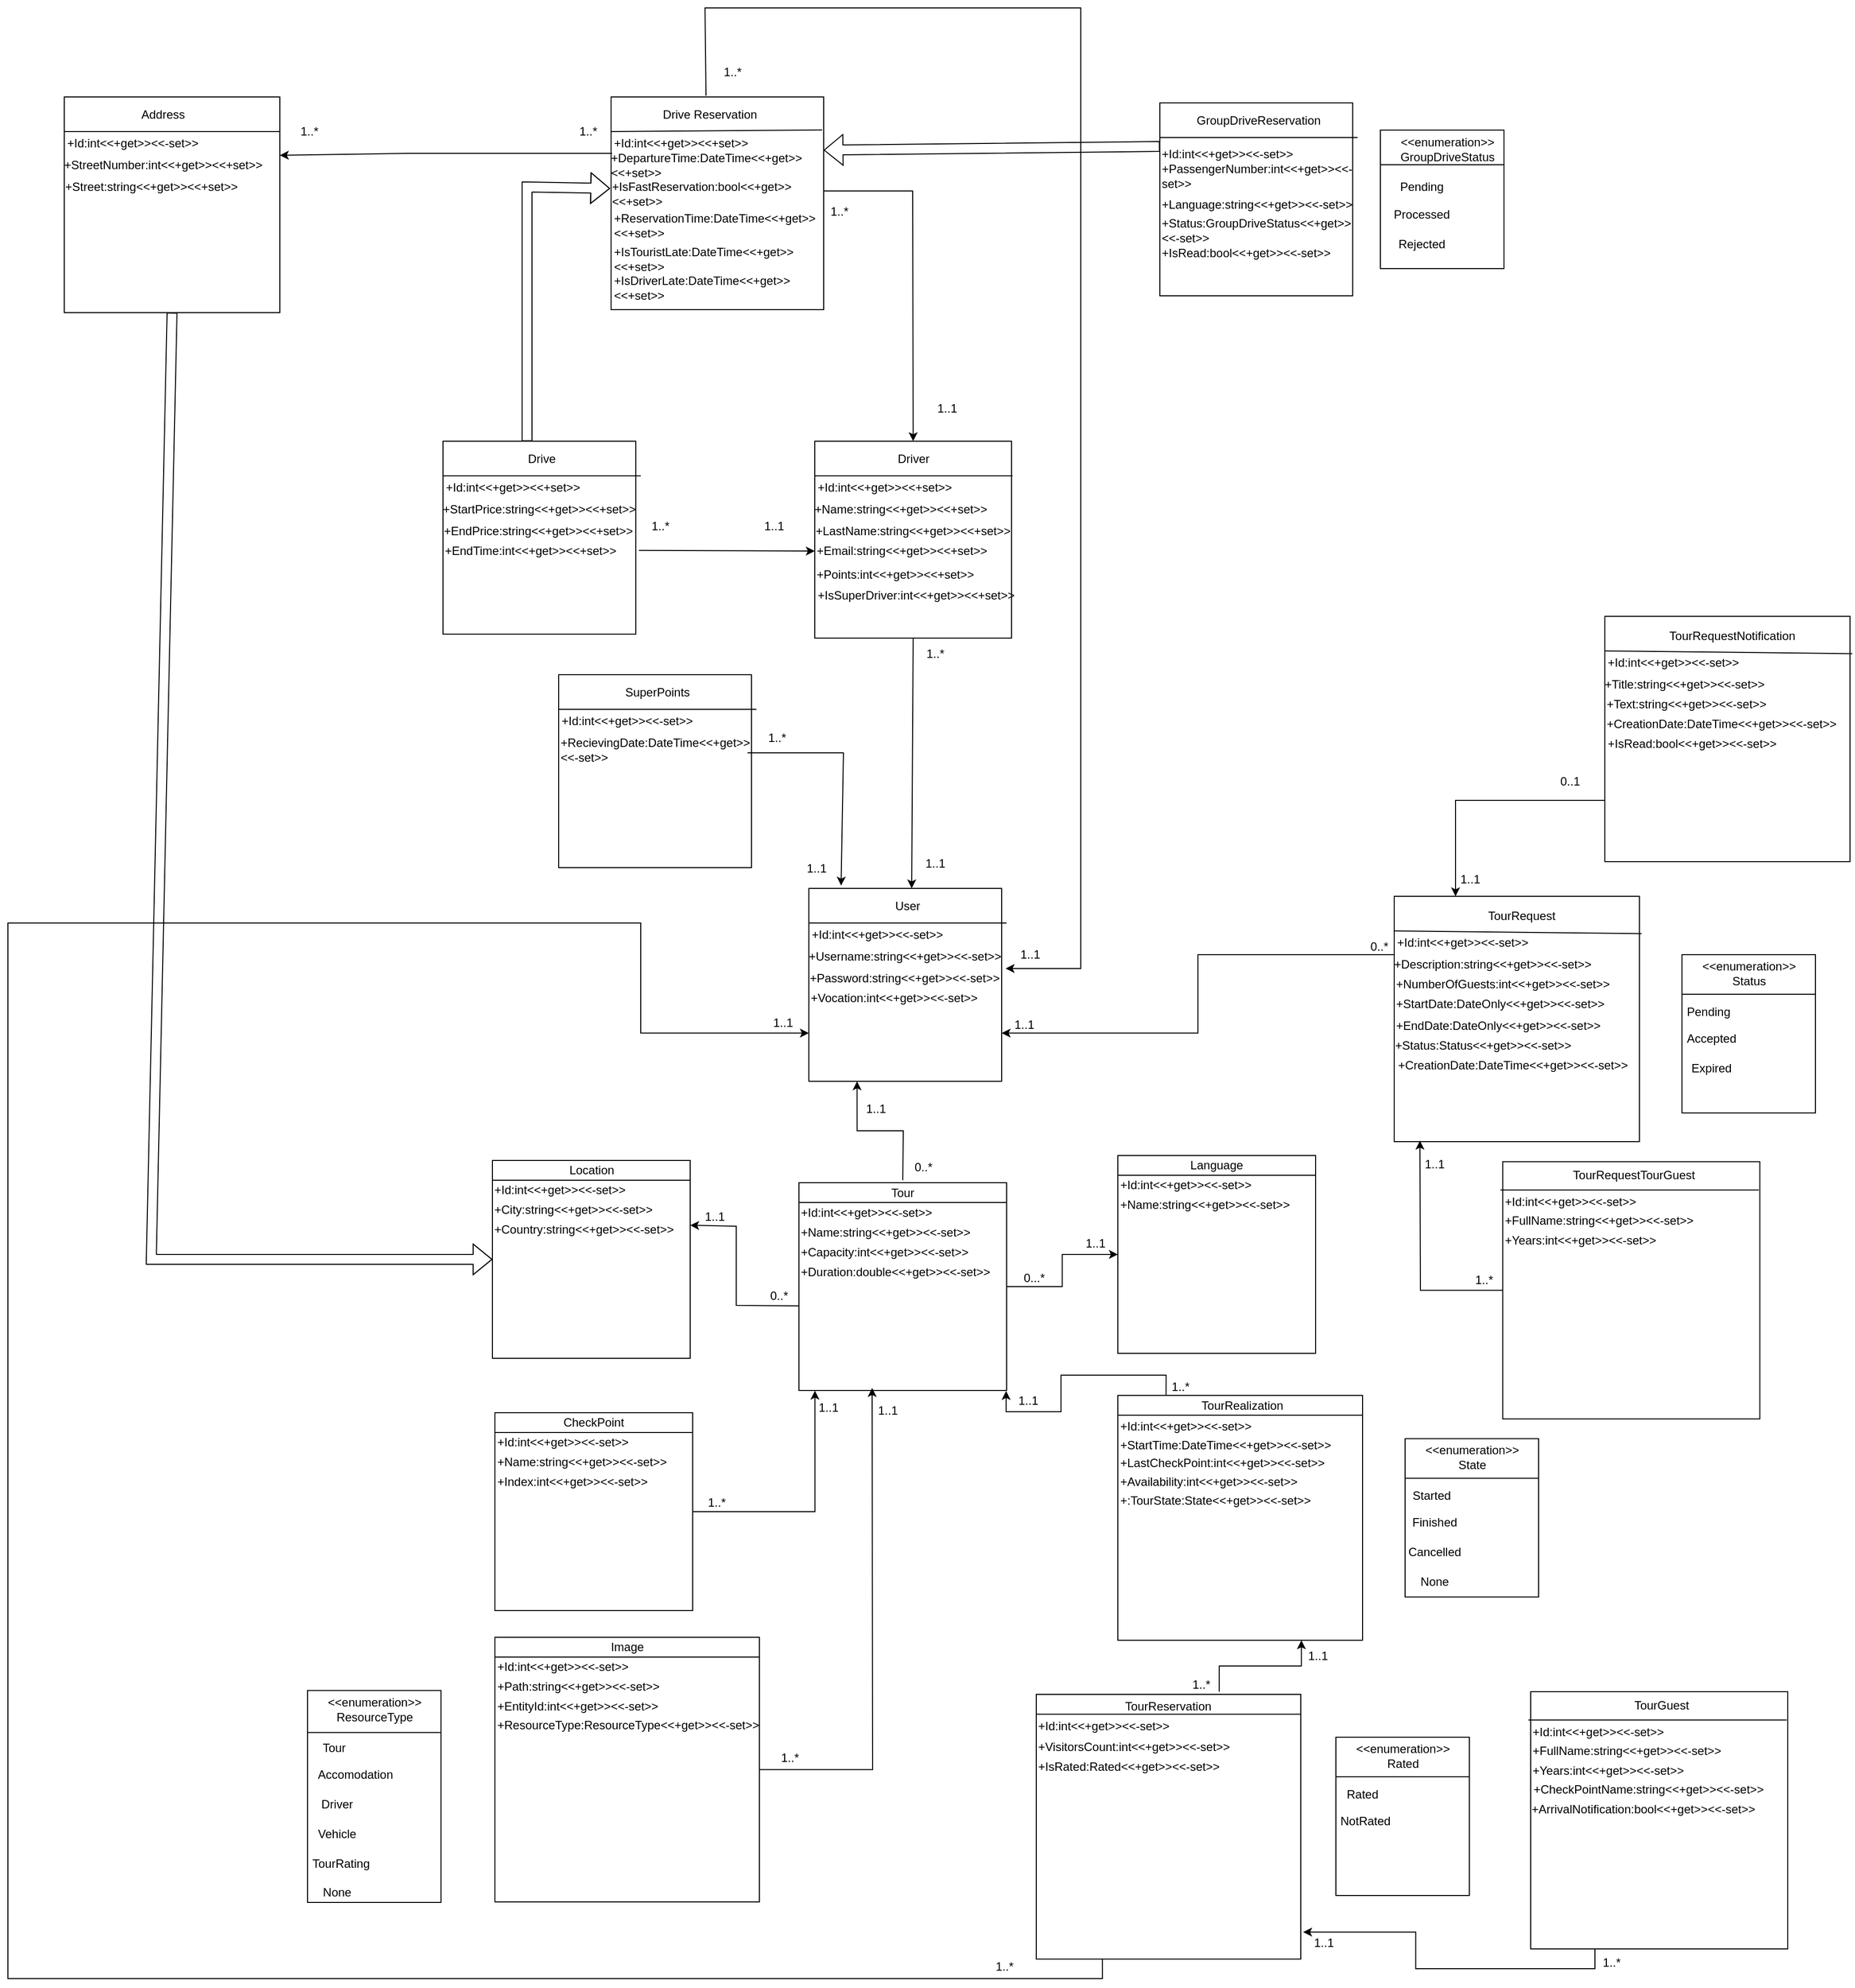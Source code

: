 <mxfile version="24.4.0" type="device">
  <diagram id="C5RBs43oDa-KdzZeNtuy" name="Page-1">
    <mxGraphModel dx="4169" dy="3145" grid="1" gridSize="10" guides="1" tooltips="1" connect="1" arrows="1" fold="1" page="1" pageScale="1" pageWidth="1169" pageHeight="1654" math="0" shadow="0">
      <root>
        <mxCell id="WIyWlLk6GJQsqaUBKTNV-0" />
        <mxCell id="WIyWlLk6GJQsqaUBKTNV-1" parent="WIyWlLk6GJQsqaUBKTNV-0" />
        <mxCell id="2DpyQjnU-GgMQ74dAUMg-37" value="" style="edgeStyle=orthogonalEdgeStyle;rounded=0;orthogonalLoop=1;jettySize=auto;html=1;" parent="WIyWlLk6GJQsqaUBKTNV-1" source="2DpyQjnU-GgMQ74dAUMg-1" target="2DpyQjnU-GgMQ74dAUMg-29" edge="1">
          <mxGeometry relative="1" as="geometry" />
        </mxCell>
        <mxCell id="2DpyQjnU-GgMQ74dAUMg-1" value="" style="whiteSpace=wrap;html=1;aspect=fixed;" parent="WIyWlLk6GJQsqaUBKTNV-1" vertex="1">
          <mxGeometry x="395" y="107.5" width="210" height="210" as="geometry" />
        </mxCell>
        <mxCell id="2DpyQjnU-GgMQ74dAUMg-3" value="+Id:int&amp;lt;&amp;lt;+get&amp;gt;&amp;gt;&amp;lt;&amp;lt;-set&amp;gt;&amp;gt;" style="text;strokeColor=none;align=left;fillColor=none;html=1;verticalAlign=middle;whiteSpace=wrap;rounded=0;" parent="WIyWlLk6GJQsqaUBKTNV-1" vertex="1">
          <mxGeometry x="395" y="127.5" width="150" height="20" as="geometry" />
        </mxCell>
        <mxCell id="2DpyQjnU-GgMQ74dAUMg-4" value="+Name:string&amp;lt;&amp;lt;+get&amp;gt;&amp;gt;&amp;lt;&amp;lt;-set&amp;gt;&amp;gt;" style="text;strokeColor=none;align=left;fillColor=none;html=1;verticalAlign=middle;whiteSpace=wrap;rounded=0;" parent="WIyWlLk6GJQsqaUBKTNV-1" vertex="1">
          <mxGeometry x="395" y="147.5" width="180" height="20" as="geometry" />
        </mxCell>
        <mxCell id="2DpyQjnU-GgMQ74dAUMg-5" value="+Duration:double&amp;lt;&amp;lt;+get&amp;gt;&amp;gt;&amp;lt;&amp;lt;-set&amp;gt;&amp;gt;" style="text;strokeColor=none;align=left;fillColor=none;html=1;verticalAlign=middle;whiteSpace=wrap;rounded=0;" parent="WIyWlLk6GJQsqaUBKTNV-1" vertex="1">
          <mxGeometry x="395" y="187.5" width="210" height="20" as="geometry" />
        </mxCell>
        <mxCell id="2DpyQjnU-GgMQ74dAUMg-6" value="" style="rounded=0;whiteSpace=wrap;html=1;" parent="WIyWlLk6GJQsqaUBKTNV-1" vertex="1">
          <mxGeometry x="395" y="107.5" width="210" height="20" as="geometry" />
        </mxCell>
        <mxCell id="2DpyQjnU-GgMQ74dAUMg-7" value="Tour" style="text;strokeColor=none;align=center;fillColor=none;html=1;verticalAlign=middle;whiteSpace=wrap;rounded=0;" parent="WIyWlLk6GJQsqaUBKTNV-1" vertex="1">
          <mxGeometry x="470" y="102.5" width="60" height="30" as="geometry" />
        </mxCell>
        <mxCell id="2DpyQjnU-GgMQ74dAUMg-8" value="+Capacity:int&amp;lt;&amp;lt;+get&amp;gt;&amp;gt;&amp;lt;&amp;lt;-set&amp;gt;&amp;gt;" style="text;strokeColor=none;align=left;fillColor=none;html=1;verticalAlign=middle;whiteSpace=wrap;rounded=0;" parent="WIyWlLk6GJQsqaUBKTNV-1" vertex="1">
          <mxGeometry x="395" y="167.5" width="210" height="20" as="geometry" />
        </mxCell>
        <mxCell id="2DpyQjnU-GgMQ74dAUMg-9" value="" style="whiteSpace=wrap;html=1;aspect=fixed;" parent="WIyWlLk6GJQsqaUBKTNV-1" vertex="1">
          <mxGeometry x="85" y="85" width="200" height="200" as="geometry" />
        </mxCell>
        <mxCell id="2DpyQjnU-GgMQ74dAUMg-10" value="" style="rounded=0;whiteSpace=wrap;html=1;" parent="WIyWlLk6GJQsqaUBKTNV-1" vertex="1">
          <mxGeometry x="85" y="85" width="200" height="20" as="geometry" />
        </mxCell>
        <mxCell id="2DpyQjnU-GgMQ74dAUMg-11" value="Location" style="text;strokeColor=none;align=center;fillColor=none;html=1;verticalAlign=middle;whiteSpace=wrap;rounded=0;" parent="WIyWlLk6GJQsqaUBKTNV-1" vertex="1">
          <mxGeometry x="82.5" y="80" width="205" height="30" as="geometry" />
        </mxCell>
        <mxCell id="2DpyQjnU-GgMQ74dAUMg-12" value="+Id:int&amp;lt;&amp;lt;+get&amp;gt;&amp;gt;&amp;lt;&amp;lt;-set&amp;gt;&amp;gt;" style="text;strokeColor=none;align=left;fillColor=none;html=1;verticalAlign=middle;whiteSpace=wrap;rounded=0;" parent="WIyWlLk6GJQsqaUBKTNV-1" vertex="1">
          <mxGeometry x="85" y="105" width="210" height="20" as="geometry" />
        </mxCell>
        <mxCell id="2DpyQjnU-GgMQ74dAUMg-13" value="+City:string&amp;lt;&amp;lt;+get&amp;gt;&amp;gt;&amp;lt;&amp;lt;-set&amp;gt;&amp;gt;" style="text;strokeColor=none;align=left;fillColor=none;html=1;verticalAlign=middle;whiteSpace=wrap;rounded=0;" parent="WIyWlLk6GJQsqaUBKTNV-1" vertex="1">
          <mxGeometry x="85" y="125" width="210" height="20" as="geometry" />
        </mxCell>
        <mxCell id="2DpyQjnU-GgMQ74dAUMg-14" value="+Country:string&amp;lt;&amp;lt;+get&amp;gt;&amp;gt;&amp;lt;&amp;lt;-set&amp;gt;&amp;gt;" style="text;strokeColor=none;align=left;fillColor=none;html=1;verticalAlign=middle;whiteSpace=wrap;rounded=0;" parent="WIyWlLk6GJQsqaUBKTNV-1" vertex="1">
          <mxGeometry x="85" y="145" width="210" height="20" as="geometry" />
        </mxCell>
        <mxCell id="2DpyQjnU-GgMQ74dAUMg-17" value="1..1" style="text;strokeColor=none;align=center;fillColor=none;html=1;verticalAlign=middle;whiteSpace=wrap;rounded=0;" parent="WIyWlLk6GJQsqaUBKTNV-1" vertex="1">
          <mxGeometry x="280" y="127" width="60" height="30" as="geometry" />
        </mxCell>
        <mxCell id="2DpyQjnU-GgMQ74dAUMg-25" value="" style="endArrow=classic;html=1;rounded=0;entryX=1.017;entryY=0.68;entryDx=0;entryDy=0;entryPerimeter=0;" parent="WIyWlLk6GJQsqaUBKTNV-1" edge="1">
          <mxGeometry width="50" height="50" relative="1" as="geometry">
            <mxPoint x="395" y="232" as="sourcePoint" />
            <mxPoint x="285.0" y="150.5" as="targetPoint" />
            <Array as="points">
              <mxPoint x="331.6" y="231.5" />
              <mxPoint x="331.6" y="151.5" />
            </Array>
          </mxGeometry>
        </mxCell>
        <mxCell id="2DpyQjnU-GgMQ74dAUMg-26" value="0..*" style="text;strokeColor=none;align=center;fillColor=none;html=1;verticalAlign=middle;whiteSpace=wrap;rounded=0;" parent="WIyWlLk6GJQsqaUBKTNV-1" vertex="1">
          <mxGeometry x="345" y="207" width="60" height="30" as="geometry" />
        </mxCell>
        <mxCell id="2DpyQjnU-GgMQ74dAUMg-29" value="" style="whiteSpace=wrap;html=1;aspect=fixed;" parent="WIyWlLk6GJQsqaUBKTNV-1" vertex="1">
          <mxGeometry x="717.5" y="80" width="200" height="200" as="geometry" />
        </mxCell>
        <mxCell id="2DpyQjnU-GgMQ74dAUMg-30" value="" style="rounded=0;whiteSpace=wrap;html=1;" parent="WIyWlLk6GJQsqaUBKTNV-1" vertex="1">
          <mxGeometry x="717.5" y="80" width="200" height="20" as="geometry" />
        </mxCell>
        <mxCell id="2DpyQjnU-GgMQ74dAUMg-31" value="Language" style="text;strokeColor=none;align=center;fillColor=none;html=1;verticalAlign=middle;whiteSpace=wrap;rounded=0;" parent="WIyWlLk6GJQsqaUBKTNV-1" vertex="1">
          <mxGeometry x="715" y="75" width="205" height="30" as="geometry" />
        </mxCell>
        <mxCell id="2DpyQjnU-GgMQ74dAUMg-32" value="+Id:int&amp;lt;&amp;lt;+get&amp;gt;&amp;gt;&amp;lt;&amp;lt;-set&amp;gt;&amp;gt;" style="text;strokeColor=none;align=left;fillColor=none;html=1;verticalAlign=middle;whiteSpace=wrap;rounded=0;" parent="WIyWlLk6GJQsqaUBKTNV-1" vertex="1">
          <mxGeometry x="717.5" y="100" width="210" height="20" as="geometry" />
        </mxCell>
        <mxCell id="2DpyQjnU-GgMQ74dAUMg-33" value="+Name:string&amp;lt;&amp;lt;+get&amp;gt;&amp;gt;&amp;lt;&amp;lt;-set&amp;gt;&amp;gt;" style="text;strokeColor=none;align=left;fillColor=none;html=1;verticalAlign=middle;whiteSpace=wrap;rounded=0;" parent="WIyWlLk6GJQsqaUBKTNV-1" vertex="1">
          <mxGeometry x="717.5" y="120" width="210" height="20" as="geometry" />
        </mxCell>
        <mxCell id="2DpyQjnU-GgMQ74dAUMg-42" value="0...*" style="text;strokeColor=none;align=center;fillColor=none;html=1;verticalAlign=middle;whiteSpace=wrap;rounded=0;" parent="WIyWlLk6GJQsqaUBKTNV-1" vertex="1">
          <mxGeometry x="613" y="188.5" width="40" height="30" as="geometry" />
        </mxCell>
        <mxCell id="2DpyQjnU-GgMQ74dAUMg-44" value="1..1" style="text;strokeColor=none;align=center;fillColor=none;html=1;verticalAlign=middle;whiteSpace=wrap;rounded=0;" parent="WIyWlLk6GJQsqaUBKTNV-1" vertex="1">
          <mxGeometry x="675" y="154" width="40" height="30" as="geometry" />
        </mxCell>
        <mxCell id="2DpyQjnU-GgMQ74dAUMg-47" value="" style="whiteSpace=wrap;html=1;aspect=fixed;" parent="WIyWlLk6GJQsqaUBKTNV-1" vertex="1">
          <mxGeometry x="87.5" y="340" width="200" height="200" as="geometry" />
        </mxCell>
        <mxCell id="2DpyQjnU-GgMQ74dAUMg-48" value="" style="rounded=0;whiteSpace=wrap;html=1;" parent="WIyWlLk6GJQsqaUBKTNV-1" vertex="1">
          <mxGeometry x="87.5" y="340" width="200" height="20" as="geometry" />
        </mxCell>
        <mxCell id="2DpyQjnU-GgMQ74dAUMg-49" value="CheckPoint" style="text;strokeColor=none;align=center;fillColor=none;html=1;verticalAlign=middle;whiteSpace=wrap;rounded=0;" parent="WIyWlLk6GJQsqaUBKTNV-1" vertex="1">
          <mxGeometry x="85" y="335" width="205" height="30" as="geometry" />
        </mxCell>
        <mxCell id="2DpyQjnU-GgMQ74dAUMg-50" value="+Id:int&amp;lt;&amp;lt;+get&amp;gt;&amp;gt;&amp;lt;&amp;lt;-set&amp;gt;&amp;gt;" style="text;strokeColor=none;align=left;fillColor=none;html=1;verticalAlign=middle;whiteSpace=wrap;rounded=0;" parent="WIyWlLk6GJQsqaUBKTNV-1" vertex="1">
          <mxGeometry x="87.5" y="360" width="210" height="20" as="geometry" />
        </mxCell>
        <mxCell id="2DpyQjnU-GgMQ74dAUMg-51" value="+Name:string&amp;lt;&amp;lt;+get&amp;gt;&amp;gt;&amp;lt;&amp;lt;-set&amp;gt;&amp;gt;" style="text;strokeColor=none;align=left;fillColor=none;html=1;verticalAlign=middle;whiteSpace=wrap;rounded=0;" parent="WIyWlLk6GJQsqaUBKTNV-1" vertex="1">
          <mxGeometry x="87.5" y="380" width="210" height="20" as="geometry" />
        </mxCell>
        <mxCell id="2DpyQjnU-GgMQ74dAUMg-52" value="+Index:int&amp;lt;&amp;lt;+get&amp;gt;&amp;gt;&amp;lt;&amp;lt;-set&amp;gt;&amp;gt;" style="text;strokeColor=none;align=left;fillColor=none;html=1;verticalAlign=middle;whiteSpace=wrap;rounded=0;" parent="WIyWlLk6GJQsqaUBKTNV-1" vertex="1">
          <mxGeometry x="87.5" y="400" width="210" height="20" as="geometry" />
        </mxCell>
        <mxCell id="2DpyQjnU-GgMQ74dAUMg-60" style="edgeStyle=orthogonalEdgeStyle;rounded=0;orthogonalLoop=1;jettySize=auto;html=1;exitX=1;exitY=0.5;exitDx=0;exitDy=0;entryX=0.077;entryY=1.001;entryDx=0;entryDy=0;entryPerimeter=0;" parent="WIyWlLk6GJQsqaUBKTNV-1" source="2DpyQjnU-GgMQ74dAUMg-47" target="2DpyQjnU-GgMQ74dAUMg-1" edge="1">
          <mxGeometry relative="1" as="geometry" />
        </mxCell>
        <mxCell id="2DpyQjnU-GgMQ74dAUMg-61" value="1..*" style="text;strokeColor=none;align=center;fillColor=none;html=1;verticalAlign=middle;whiteSpace=wrap;rounded=0;" parent="WIyWlLk6GJQsqaUBKTNV-1" vertex="1">
          <mxGeometry x="281.5" y="416" width="60" height="30" as="geometry" />
        </mxCell>
        <mxCell id="2DpyQjnU-GgMQ74dAUMg-63" value="1..1" style="text;strokeColor=none;align=center;fillColor=none;html=1;verticalAlign=middle;whiteSpace=wrap;rounded=0;" parent="WIyWlLk6GJQsqaUBKTNV-1" vertex="1">
          <mxGeometry x="395" y="319.5" width="60" height="30" as="geometry" />
        </mxCell>
        <mxCell id="2DpyQjnU-GgMQ74dAUMg-66" value="" style="whiteSpace=wrap;html=1;aspect=fixed;" parent="WIyWlLk6GJQsqaUBKTNV-1" vertex="1">
          <mxGeometry x="717.5" y="322.5" width="247.5" height="247.5" as="geometry" />
        </mxCell>
        <mxCell id="2DpyQjnU-GgMQ74dAUMg-67" value="" style="rounded=0;whiteSpace=wrap;html=1;" parent="WIyWlLk6GJQsqaUBKTNV-1" vertex="1">
          <mxGeometry x="717.5" y="322.5" width="247.5" height="20" as="geometry" />
        </mxCell>
        <mxCell id="2DpyQjnU-GgMQ74dAUMg-68" value="TourRealization" style="text;strokeColor=none;align=center;fillColor=none;html=1;verticalAlign=middle;whiteSpace=wrap;rounded=0;" parent="WIyWlLk6GJQsqaUBKTNV-1" vertex="1">
          <mxGeometry x="717.5" y="317.5" width="251" height="30" as="geometry" />
        </mxCell>
        <mxCell id="2DpyQjnU-GgMQ74dAUMg-69" value="+Id:int&amp;lt;&amp;lt;+get&amp;gt;&amp;gt;&amp;lt;&amp;lt;-set&amp;gt;&amp;gt;" style="text;strokeColor=none;align=left;fillColor=none;html=1;verticalAlign=middle;whiteSpace=wrap;rounded=0;" parent="WIyWlLk6GJQsqaUBKTNV-1" vertex="1">
          <mxGeometry x="717.5" y="345" width="210" height="17.5" as="geometry" />
        </mxCell>
        <mxCell id="2DpyQjnU-GgMQ74dAUMg-70" value="+StartTime:DateTime&amp;lt;&amp;lt;+get&amp;gt;&amp;gt;&amp;lt;&amp;lt;-set&amp;gt;&amp;gt;" style="text;strokeColor=none;align=left;fillColor=none;html=1;verticalAlign=middle;whiteSpace=wrap;rounded=0;" parent="WIyWlLk6GJQsqaUBKTNV-1" vertex="1">
          <mxGeometry x="717.5" y="363" width="247.5" height="20" as="geometry" />
        </mxCell>
        <mxCell id="2DpyQjnU-GgMQ74dAUMg-71" value="1..*" style="text;strokeColor=none;align=center;fillColor=none;html=1;verticalAlign=middle;whiteSpace=wrap;rounded=0;" parent="WIyWlLk6GJQsqaUBKTNV-1" vertex="1">
          <mxGeometry x="761" y="298.5" width="40" height="30" as="geometry" />
        </mxCell>
        <mxCell id="2DpyQjnU-GgMQ74dAUMg-72" value="1..1" style="text;strokeColor=none;align=center;fillColor=none;html=1;verticalAlign=middle;whiteSpace=wrap;rounded=0;" parent="WIyWlLk6GJQsqaUBKTNV-1" vertex="1">
          <mxGeometry x="607" y="313" width="40" height="30" as="geometry" />
        </mxCell>
        <mxCell id="2DpyQjnU-GgMQ74dAUMg-73" style="edgeStyle=orthogonalEdgeStyle;rounded=0;orthogonalLoop=1;jettySize=auto;html=1;exitX=0.25;exitY=0;exitDx=0;exitDy=0;entryX=0.077;entryY=1.001;entryDx=0;entryDy=0;entryPerimeter=0;" parent="WIyWlLk6GJQsqaUBKTNV-1" edge="1">
          <mxGeometry relative="1" as="geometry">
            <mxPoint x="766.25" y="322.5" as="sourcePoint" />
            <mxPoint x="604.53" y="318" as="targetPoint" />
            <Array as="points">
              <mxPoint x="766" y="302" />
              <mxPoint x="660" y="302" />
              <mxPoint x="660" y="339" />
              <mxPoint x="605" y="339" />
            </Array>
          </mxGeometry>
        </mxCell>
        <mxCell id="2DpyQjnU-GgMQ74dAUMg-75" value="+LastCheckPoint:int&amp;lt;&amp;lt;+get&amp;gt;&amp;gt;&amp;lt;&amp;lt;-set&amp;gt;&amp;gt;" style="text;strokeColor=none;align=left;fillColor=none;html=1;verticalAlign=middle;whiteSpace=wrap;rounded=0;" parent="WIyWlLk6GJQsqaUBKTNV-1" vertex="1">
          <mxGeometry x="717.5" y="382" width="210" height="17.5" as="geometry" />
        </mxCell>
        <mxCell id="2DpyQjnU-GgMQ74dAUMg-76" value="+Availability:int&amp;lt;&amp;lt;+get&amp;gt;&amp;gt;&amp;lt;&amp;lt;-set&amp;gt;&amp;gt;" style="text;strokeColor=none;align=left;fillColor=none;html=1;verticalAlign=middle;whiteSpace=wrap;rounded=0;" parent="WIyWlLk6GJQsqaUBKTNV-1" vertex="1">
          <mxGeometry x="717.5" y="401.25" width="210" height="17.5" as="geometry" />
        </mxCell>
        <mxCell id="2DpyQjnU-GgMQ74dAUMg-77" value="+:TourState:State&amp;lt;&amp;lt;+get&amp;gt;&amp;gt;&amp;lt;&amp;lt;-set&amp;gt;&amp;gt;" style="text;strokeColor=none;align=left;fillColor=none;html=1;verticalAlign=middle;whiteSpace=wrap;rounded=0;" parent="WIyWlLk6GJQsqaUBKTNV-1" vertex="1">
          <mxGeometry x="717.5" y="420" width="210" height="17.5" as="geometry" />
        </mxCell>
        <mxCell id="2DpyQjnU-GgMQ74dAUMg-78" value="" style="rounded=0;whiteSpace=wrap;html=1;" parent="WIyWlLk6GJQsqaUBKTNV-1" vertex="1">
          <mxGeometry x="1008" y="366.25" width="135" height="160" as="geometry" />
        </mxCell>
        <mxCell id="2DpyQjnU-GgMQ74dAUMg-79" value="" style="endArrow=none;html=1;rounded=0;entryX=1;entryY=0.25;entryDx=0;entryDy=0;exitX=0;exitY=0.25;exitDx=0;exitDy=0;" parent="WIyWlLk6GJQsqaUBKTNV-1" source="2DpyQjnU-GgMQ74dAUMg-78" target="2DpyQjnU-GgMQ74dAUMg-78" edge="1">
          <mxGeometry width="50" height="50" relative="1" as="geometry">
            <mxPoint x="1008" y="396.25" as="sourcePoint" />
            <mxPoint x="1058" y="346.25" as="targetPoint" />
          </mxGeometry>
        </mxCell>
        <mxCell id="2DpyQjnU-GgMQ74dAUMg-80" value="&lt;div style=&quot;&quot;&gt;&lt;span style=&quot;background-color: initial;&quot;&gt;&amp;lt;&amp;lt;enumeration&amp;gt;&amp;gt;&lt;/span&gt;&lt;/div&gt;&lt;div style=&quot;&quot;&gt;State&lt;/div&gt;" style="text;strokeColor=none;align=center;fillColor=none;html=1;verticalAlign=middle;whiteSpace=wrap;rounded=0;" parent="WIyWlLk6GJQsqaUBKTNV-1" vertex="1">
          <mxGeometry x="1006" y="370.25" width="140" height="30" as="geometry" />
        </mxCell>
        <mxCell id="2DpyQjnU-GgMQ74dAUMg-82" value="Started" style="text;strokeColor=none;align=center;fillColor=none;html=1;verticalAlign=middle;whiteSpace=wrap;rounded=0;" parent="WIyWlLk6GJQsqaUBKTNV-1" vertex="1">
          <mxGeometry x="1005" y="409.25" width="60" height="30" as="geometry" />
        </mxCell>
        <mxCell id="2DpyQjnU-GgMQ74dAUMg-83" value="Finished" style="text;strokeColor=none;align=center;fillColor=none;html=1;verticalAlign=middle;whiteSpace=wrap;rounded=0;" parent="WIyWlLk6GJQsqaUBKTNV-1" vertex="1">
          <mxGeometry x="1008" y="436.25" width="60" height="30" as="geometry" />
        </mxCell>
        <mxCell id="2DpyQjnU-GgMQ74dAUMg-85" value="Cancelled" style="text;strokeColor=none;align=center;fillColor=none;html=1;verticalAlign=middle;whiteSpace=wrap;rounded=0;" parent="WIyWlLk6GJQsqaUBKTNV-1" vertex="1">
          <mxGeometry x="1008" y="466.25" width="60" height="30" as="geometry" />
        </mxCell>
        <mxCell id="2DpyQjnU-GgMQ74dAUMg-87" value="None" style="text;strokeColor=none;align=center;fillColor=none;html=1;verticalAlign=middle;whiteSpace=wrap;rounded=0;" parent="WIyWlLk6GJQsqaUBKTNV-1" vertex="1">
          <mxGeometry x="1008" y="496.25" width="60" height="30" as="geometry" />
        </mxCell>
        <mxCell id="2DpyQjnU-GgMQ74dAUMg-90" value="" style="whiteSpace=wrap;html=1;aspect=fixed;" parent="WIyWlLk6GJQsqaUBKTNV-1" vertex="1">
          <mxGeometry x="87.5" y="567" width="267.5" height="267.5" as="geometry" />
        </mxCell>
        <mxCell id="2DpyQjnU-GgMQ74dAUMg-91" value="" style="rounded=0;whiteSpace=wrap;html=1;" parent="WIyWlLk6GJQsqaUBKTNV-1" vertex="1">
          <mxGeometry x="87.5" y="567" width="267.5" height="20" as="geometry" />
        </mxCell>
        <mxCell id="2DpyQjnU-GgMQ74dAUMg-92" value="Image" style="text;strokeColor=none;align=center;fillColor=none;html=1;verticalAlign=middle;whiteSpace=wrap;rounded=0;" parent="WIyWlLk6GJQsqaUBKTNV-1" vertex="1">
          <mxGeometry x="119" y="562" width="205" height="30" as="geometry" />
        </mxCell>
        <mxCell id="2DpyQjnU-GgMQ74dAUMg-93" value="+Id:int&amp;lt;&amp;lt;+get&amp;gt;&amp;gt;&amp;lt;&amp;lt;-set&amp;gt;&amp;gt;" style="text;strokeColor=none;align=left;fillColor=none;html=1;verticalAlign=middle;whiteSpace=wrap;rounded=0;" parent="WIyWlLk6GJQsqaUBKTNV-1" vertex="1">
          <mxGeometry x="87.5" y="587" width="210" height="20" as="geometry" />
        </mxCell>
        <mxCell id="2DpyQjnU-GgMQ74dAUMg-94" value="+Path:string&amp;lt;&amp;lt;+get&amp;gt;&amp;gt;&amp;lt;&amp;lt;-set&amp;gt;&amp;gt;" style="text;strokeColor=none;align=left;fillColor=none;html=1;verticalAlign=middle;whiteSpace=wrap;rounded=0;" parent="WIyWlLk6GJQsqaUBKTNV-1" vertex="1">
          <mxGeometry x="87.5" y="607" width="210" height="20" as="geometry" />
        </mxCell>
        <mxCell id="2DpyQjnU-GgMQ74dAUMg-95" value="+EntityId:int&amp;lt;&amp;lt;+get&amp;gt;&amp;gt;&amp;lt;&amp;lt;-set&amp;gt;&amp;gt;" style="text;strokeColor=none;align=left;fillColor=none;html=1;verticalAlign=middle;whiteSpace=wrap;rounded=0;" parent="WIyWlLk6GJQsqaUBKTNV-1" vertex="1">
          <mxGeometry x="87.5" y="627" width="210" height="20" as="geometry" />
        </mxCell>
        <mxCell id="2DpyQjnU-GgMQ74dAUMg-96" style="edgeStyle=orthogonalEdgeStyle;rounded=0;orthogonalLoop=1;jettySize=auto;html=1;exitX=1;exitY=0.5;exitDx=0;exitDy=0;" parent="WIyWlLk6GJQsqaUBKTNV-1" source="2DpyQjnU-GgMQ74dAUMg-90" edge="1">
          <mxGeometry relative="1" as="geometry">
            <mxPoint x="469" y="315" as="targetPoint" />
          </mxGeometry>
        </mxCell>
        <mxCell id="2DpyQjnU-GgMQ74dAUMg-97" value="1..*" style="text;strokeColor=none;align=center;fillColor=none;html=1;verticalAlign=middle;whiteSpace=wrap;rounded=0;" parent="WIyWlLk6GJQsqaUBKTNV-1" vertex="1">
          <mxGeometry x="356" y="674" width="60" height="30" as="geometry" />
        </mxCell>
        <mxCell id="2DpyQjnU-GgMQ74dAUMg-98" value="1..1" style="text;strokeColor=none;align=center;fillColor=none;html=1;verticalAlign=middle;whiteSpace=wrap;rounded=0;" parent="WIyWlLk6GJQsqaUBKTNV-1" vertex="1">
          <mxGeometry x="455" y="322.5" width="60" height="30" as="geometry" />
        </mxCell>
        <mxCell id="2DpyQjnU-GgMQ74dAUMg-99" value="+ResourceType:ResourceType&amp;lt;&amp;lt;+get&amp;gt;&amp;gt;&amp;lt;&amp;lt;-set&amp;gt;&amp;gt;" style="text;strokeColor=none;align=left;fillColor=none;html=1;verticalAlign=middle;whiteSpace=wrap;rounded=0;" parent="WIyWlLk6GJQsqaUBKTNV-1" vertex="1">
          <mxGeometry x="87.5" y="646" width="267.5" height="20" as="geometry" />
        </mxCell>
        <mxCell id="2DpyQjnU-GgMQ74dAUMg-101" value="" style="rounded=0;whiteSpace=wrap;html=1;" parent="WIyWlLk6GJQsqaUBKTNV-1" vertex="1">
          <mxGeometry x="-102" y="620.75" width="135" height="214.25" as="geometry" />
        </mxCell>
        <mxCell id="2DpyQjnU-GgMQ74dAUMg-102" value="" style="endArrow=none;html=1;rounded=0;entryX=1;entryY=0.25;entryDx=0;entryDy=0;exitX=0;exitY=0.25;exitDx=0;exitDy=0;" parent="WIyWlLk6GJQsqaUBKTNV-1" edge="1">
          <mxGeometry width="50" height="50" relative="1" as="geometry">
            <mxPoint x="-102.0" y="663.312" as="sourcePoint" />
            <mxPoint x="33" y="663.312" as="targetPoint" />
          </mxGeometry>
        </mxCell>
        <mxCell id="2DpyQjnU-GgMQ74dAUMg-103" value="&lt;div style=&quot;&quot;&gt;&lt;span style=&quot;background-color: initial;&quot;&gt;&amp;lt;&amp;lt;enumeration&amp;gt;&amp;gt;&lt;/span&gt;&lt;/div&gt;&lt;div style=&quot;&quot;&gt;&lt;span style=&quot;text-align: left;&quot;&gt;ResourceType&lt;/span&gt;&lt;br&gt;&lt;/div&gt;" style="text;strokeColor=none;align=center;fillColor=none;html=1;verticalAlign=middle;whiteSpace=wrap;rounded=0;" parent="WIyWlLk6GJQsqaUBKTNV-1" vertex="1">
          <mxGeometry x="-104" y="624.75" width="140" height="30" as="geometry" />
        </mxCell>
        <mxCell id="2DpyQjnU-GgMQ74dAUMg-104" value="Tour" style="text;strokeColor=none;align=center;fillColor=none;html=1;verticalAlign=middle;whiteSpace=wrap;rounded=0;" parent="WIyWlLk6GJQsqaUBKTNV-1" vertex="1">
          <mxGeometry x="-105" y="663.75" width="60" height="30" as="geometry" />
        </mxCell>
        <mxCell id="2DpyQjnU-GgMQ74dAUMg-105" value="Accomodation" style="text;strokeColor=none;align=center;fillColor=none;html=1;verticalAlign=middle;whiteSpace=wrap;rounded=0;" parent="WIyWlLk6GJQsqaUBKTNV-1" vertex="1">
          <mxGeometry x="-102" y="690.75" width="97" height="30" as="geometry" />
        </mxCell>
        <mxCell id="2DpyQjnU-GgMQ74dAUMg-106" value="Driver" style="text;strokeColor=none;align=center;fillColor=none;html=1;verticalAlign=middle;whiteSpace=wrap;rounded=0;" parent="WIyWlLk6GJQsqaUBKTNV-1" vertex="1">
          <mxGeometry x="-102" y="720.75" width="60" height="30" as="geometry" />
        </mxCell>
        <mxCell id="2DpyQjnU-GgMQ74dAUMg-107" value="Vehicle" style="text;strokeColor=none;align=center;fillColor=none;html=1;verticalAlign=middle;whiteSpace=wrap;rounded=0;" parent="WIyWlLk6GJQsqaUBKTNV-1" vertex="1">
          <mxGeometry x="-102" y="750.75" width="60" height="30" as="geometry" />
        </mxCell>
        <mxCell id="2DpyQjnU-GgMQ74dAUMg-108" value="TourRating" style="text;strokeColor=none;align=center;fillColor=none;html=1;verticalAlign=middle;whiteSpace=wrap;rounded=0;" parent="WIyWlLk6GJQsqaUBKTNV-1" vertex="1">
          <mxGeometry x="-98" y="780.75" width="60" height="30" as="geometry" />
        </mxCell>
        <mxCell id="2DpyQjnU-GgMQ74dAUMg-109" value="None" style="text;strokeColor=none;align=center;fillColor=none;html=1;verticalAlign=middle;whiteSpace=wrap;rounded=0;" parent="WIyWlLk6GJQsqaUBKTNV-1" vertex="1">
          <mxGeometry x="-102" y="809.75" width="60" height="30" as="geometry" />
        </mxCell>
        <mxCell id="2DpyQjnU-GgMQ74dAUMg-115" value="" style="whiteSpace=wrap;html=1;aspect=fixed;" parent="WIyWlLk6GJQsqaUBKTNV-1" vertex="1">
          <mxGeometry x="405" y="-190" width="195" height="195" as="geometry" />
        </mxCell>
        <mxCell id="2DpyQjnU-GgMQ74dAUMg-118" value="+Id:int&amp;lt;&amp;lt;+get&amp;gt;&amp;gt;&amp;lt;&amp;lt;-set&amp;gt;&amp;gt;" style="text;strokeColor=none;align=left;fillColor=none;html=1;verticalAlign=middle;whiteSpace=wrap;rounded=0;" parent="WIyWlLk6GJQsqaUBKTNV-1" vertex="1">
          <mxGeometry x="406" y="-153" width="210" height="20" as="geometry" />
        </mxCell>
        <mxCell id="2DpyQjnU-GgMQ74dAUMg-119" value="+Username:string&amp;lt;&amp;lt;+get&amp;gt;&amp;gt;&amp;lt;&amp;lt;-set&amp;gt;&amp;gt;" style="text;strokeColor=none;align=left;fillColor=none;html=1;verticalAlign=middle;whiteSpace=wrap;rounded=0;" parent="WIyWlLk6GJQsqaUBKTNV-1" vertex="1">
          <mxGeometry x="403" y="-131" width="210" height="20" as="geometry" />
        </mxCell>
        <mxCell id="2DpyQjnU-GgMQ74dAUMg-120" value="+Password:string&amp;lt;&amp;lt;+get&amp;gt;&amp;gt;&amp;lt;&amp;lt;-set&amp;gt;&amp;gt;" style="text;strokeColor=none;align=left;fillColor=none;html=1;verticalAlign=middle;whiteSpace=wrap;rounded=0;" parent="WIyWlLk6GJQsqaUBKTNV-1" vertex="1">
          <mxGeometry x="404" y="-109" width="200" height="20" as="geometry" />
        </mxCell>
        <mxCell id="2DpyQjnU-GgMQ74dAUMg-123" value="+Vocation:int&amp;lt;&amp;lt;+get&amp;gt;&amp;gt;&amp;lt;&amp;lt;-set&amp;gt;&amp;gt;" style="text;strokeColor=none;align=left;fillColor=none;html=1;verticalAlign=middle;whiteSpace=wrap;rounded=0;" parent="WIyWlLk6GJQsqaUBKTNV-1" vertex="1">
          <mxGeometry x="405" y="-89" width="210" height="20" as="geometry" />
        </mxCell>
        <mxCell id="2DpyQjnU-GgMQ74dAUMg-126" value="" style="endArrow=none;html=1;rounded=0;" parent="WIyWlLk6GJQsqaUBKTNV-1" edge="1">
          <mxGeometry width="50" height="50" relative="1" as="geometry">
            <mxPoint x="405" y="-155" as="sourcePoint" />
            <mxPoint x="605" y="-155" as="targetPoint" />
          </mxGeometry>
        </mxCell>
        <mxCell id="2DpyQjnU-GgMQ74dAUMg-127" value="User" style="text;strokeColor=none;align=center;fillColor=none;html=1;verticalAlign=middle;whiteSpace=wrap;rounded=0;" parent="WIyWlLk6GJQsqaUBKTNV-1" vertex="1">
          <mxGeometry x="405" y="-182" width="200" height="20" as="geometry" />
        </mxCell>
        <mxCell id="2DpyQjnU-GgMQ74dAUMg-129" style="edgeStyle=orthogonalEdgeStyle;rounded=0;orthogonalLoop=1;jettySize=auto;html=1;exitX=0.5;exitY=1;exitDx=0;exitDy=0;" parent="WIyWlLk6GJQsqaUBKTNV-1" source="2DpyQjnU-GgMQ74dAUMg-115" target="2DpyQjnU-GgMQ74dAUMg-115" edge="1">
          <mxGeometry relative="1" as="geometry" />
        </mxCell>
        <mxCell id="2DpyQjnU-GgMQ74dAUMg-132" style="edgeStyle=orthogonalEdgeStyle;rounded=0;orthogonalLoop=1;jettySize=auto;html=1;entryX=0.25;entryY=1;entryDx=0;entryDy=0;" parent="WIyWlLk6GJQsqaUBKTNV-1" target="2DpyQjnU-GgMQ74dAUMg-115" edge="1">
          <mxGeometry relative="1" as="geometry">
            <mxPoint x="500" y="105" as="sourcePoint" />
          </mxGeometry>
        </mxCell>
        <mxCell id="2DpyQjnU-GgMQ74dAUMg-133" value="1..1" style="text;strokeColor=none;align=center;fillColor=none;html=1;verticalAlign=middle;whiteSpace=wrap;rounded=0;" parent="WIyWlLk6GJQsqaUBKTNV-1" vertex="1">
          <mxGeometry x="443" y="18" width="60" height="30" as="geometry" />
        </mxCell>
        <mxCell id="2DpyQjnU-GgMQ74dAUMg-134" value="0..*" style="text;strokeColor=none;align=center;fillColor=none;html=1;verticalAlign=middle;whiteSpace=wrap;rounded=0;" parent="WIyWlLk6GJQsqaUBKTNV-1" vertex="1">
          <mxGeometry x="491" y="77" width="60" height="30" as="geometry" />
        </mxCell>
        <mxCell id="2DpyQjnU-GgMQ74dAUMg-159" style="edgeStyle=orthogonalEdgeStyle;rounded=0;orthogonalLoop=1;jettySize=auto;html=1;exitX=0.25;exitY=1;exitDx=0;exitDy=0;entryX=0;entryY=0.75;entryDx=0;entryDy=0;" parent="WIyWlLk6GJQsqaUBKTNV-1" source="2DpyQjnU-GgMQ74dAUMg-140" target="2DpyQjnU-GgMQ74dAUMg-115" edge="1">
          <mxGeometry relative="1" as="geometry">
            <mxPoint x="295" y="-35" as="targetPoint" />
            <Array as="points">
              <mxPoint x="702" y="912" />
              <mxPoint x="-405.0" y="912" />
              <mxPoint x="-405.0" y="-155" />
              <mxPoint x="235" y="-155" />
              <mxPoint x="235" y="-44" />
            </Array>
          </mxGeometry>
        </mxCell>
        <mxCell id="2DpyQjnU-GgMQ74dAUMg-140" value="" style="whiteSpace=wrap;html=1;aspect=fixed;" parent="WIyWlLk6GJQsqaUBKTNV-1" vertex="1">
          <mxGeometry x="635" y="624.75" width="267.5" height="267.5" as="geometry" />
        </mxCell>
        <mxCell id="2DpyQjnU-GgMQ74dAUMg-141" value="" style="rounded=0;whiteSpace=wrap;html=1;" parent="WIyWlLk6GJQsqaUBKTNV-1" vertex="1">
          <mxGeometry x="635" y="624.75" width="267.5" height="20" as="geometry" />
        </mxCell>
        <mxCell id="2DpyQjnU-GgMQ74dAUMg-162" style="edgeStyle=orthogonalEdgeStyle;rounded=0;orthogonalLoop=1;jettySize=auto;html=1;exitX=0.75;exitY=0;exitDx=0;exitDy=0;entryX=0.75;entryY=1;entryDx=0;entryDy=0;" parent="WIyWlLk6GJQsqaUBKTNV-1" source="2DpyQjnU-GgMQ74dAUMg-142" target="2DpyQjnU-GgMQ74dAUMg-66" edge="1">
          <mxGeometry relative="1" as="geometry" />
        </mxCell>
        <mxCell id="2DpyQjnU-GgMQ74dAUMg-142" value="TourReservation" style="text;strokeColor=none;align=center;fillColor=none;html=1;verticalAlign=middle;whiteSpace=wrap;rounded=0;" parent="WIyWlLk6GJQsqaUBKTNV-1" vertex="1">
          <mxGeometry x="666.25" y="622" width="205" height="30" as="geometry" />
        </mxCell>
        <mxCell id="2DpyQjnU-GgMQ74dAUMg-155" value="+Id:int&amp;lt;&amp;lt;+get&amp;gt;&amp;gt;&amp;lt;&amp;lt;-set&amp;gt;&amp;gt;" style="text;strokeColor=none;align=left;fillColor=none;html=1;verticalAlign=middle;whiteSpace=wrap;rounded=0;" parent="WIyWlLk6GJQsqaUBKTNV-1" vertex="1">
          <mxGeometry x="635" y="647" width="210" height="20" as="geometry" />
        </mxCell>
        <mxCell id="2DpyQjnU-GgMQ74dAUMg-157" value="+VisitorsCount:int&amp;lt;&amp;lt;+get&amp;gt;&amp;gt;&amp;lt;&amp;lt;-set&amp;gt;&amp;gt;" style="text;strokeColor=none;align=left;fillColor=none;html=1;verticalAlign=middle;whiteSpace=wrap;rounded=0;" parent="WIyWlLk6GJQsqaUBKTNV-1" vertex="1">
          <mxGeometry x="635" y="668" width="210" height="20" as="geometry" />
        </mxCell>
        <mxCell id="2DpyQjnU-GgMQ74dAUMg-158" value="+IsRated:Rated&amp;lt;&amp;lt;+get&amp;gt;&amp;gt;&amp;lt;&amp;lt;-set&amp;gt;&amp;gt;" style="text;strokeColor=none;align=left;fillColor=none;html=1;verticalAlign=middle;whiteSpace=wrap;rounded=0;" parent="WIyWlLk6GJQsqaUBKTNV-1" vertex="1">
          <mxGeometry x="635" y="688" width="267.5" height="20" as="geometry" />
        </mxCell>
        <mxCell id="2DpyQjnU-GgMQ74dAUMg-160" value="1..1" style="text;strokeColor=none;align=center;fillColor=none;html=1;verticalAlign=middle;whiteSpace=wrap;rounded=0;" parent="WIyWlLk6GJQsqaUBKTNV-1" vertex="1">
          <mxGeometry x="349" y="-69" width="60" height="30" as="geometry" />
        </mxCell>
        <mxCell id="2DpyQjnU-GgMQ74dAUMg-161" value="1..*" style="text;strokeColor=none;align=center;fillColor=none;html=1;verticalAlign=middle;whiteSpace=wrap;rounded=0;" parent="WIyWlLk6GJQsqaUBKTNV-1" vertex="1">
          <mxGeometry x="573" y="885" width="60" height="30" as="geometry" />
        </mxCell>
        <mxCell id="2DpyQjnU-GgMQ74dAUMg-163" value="1..1" style="text;strokeColor=none;align=center;fillColor=none;html=1;verticalAlign=middle;whiteSpace=wrap;rounded=0;" parent="WIyWlLk6GJQsqaUBKTNV-1" vertex="1">
          <mxGeometry x="890" y="571" width="60" height="30" as="geometry" />
        </mxCell>
        <mxCell id="2DpyQjnU-GgMQ74dAUMg-165" value="1..*" style="text;strokeColor=none;align=center;fillColor=none;html=1;verticalAlign=middle;whiteSpace=wrap;rounded=0;" parent="WIyWlLk6GJQsqaUBKTNV-1" vertex="1">
          <mxGeometry x="772" y="600" width="60" height="30" as="geometry" />
        </mxCell>
        <mxCell id="2DpyQjnU-GgMQ74dAUMg-166" value="" style="rounded=0;whiteSpace=wrap;html=1;" parent="WIyWlLk6GJQsqaUBKTNV-1" vertex="1">
          <mxGeometry x="938" y="668" width="135" height="160" as="geometry" />
        </mxCell>
        <mxCell id="2DpyQjnU-GgMQ74dAUMg-167" value="" style="endArrow=none;html=1;rounded=0;entryX=1;entryY=0.25;entryDx=0;entryDy=0;exitX=0;exitY=0.25;exitDx=0;exitDy=0;elbow=vertical;" parent="WIyWlLk6GJQsqaUBKTNV-1" source="2DpyQjnU-GgMQ74dAUMg-166" target="2DpyQjnU-GgMQ74dAUMg-166" edge="1">
          <mxGeometry width="50" height="50" relative="1" as="geometry">
            <mxPoint x="938" y="698" as="sourcePoint" />
            <mxPoint x="988" y="648" as="targetPoint" />
          </mxGeometry>
        </mxCell>
        <mxCell id="2DpyQjnU-GgMQ74dAUMg-168" value="&lt;div style=&quot;&quot;&gt;&lt;span style=&quot;background-color: initial;&quot;&gt;&amp;lt;&amp;lt;enumeration&amp;gt;&amp;gt;&lt;/span&gt;&lt;/div&gt;&lt;div style=&quot;&quot;&gt;Rated&lt;/div&gt;" style="text;strokeColor=none;align=center;fillColor=none;html=1;verticalAlign=middle;whiteSpace=wrap;rounded=0;" parent="WIyWlLk6GJQsqaUBKTNV-1" vertex="1">
          <mxGeometry x="936" y="672" width="140" height="30" as="geometry" />
        </mxCell>
        <mxCell id="2DpyQjnU-GgMQ74dAUMg-169" value="Rated" style="text;strokeColor=none;align=center;fillColor=none;html=1;verticalAlign=middle;whiteSpace=wrap;rounded=0;" parent="WIyWlLk6GJQsqaUBKTNV-1" vertex="1">
          <mxGeometry x="935" y="711" width="60" height="30" as="geometry" />
        </mxCell>
        <mxCell id="2DpyQjnU-GgMQ74dAUMg-170" value="NotRated" style="text;strokeColor=none;align=center;fillColor=none;html=1;verticalAlign=middle;whiteSpace=wrap;rounded=0;" parent="WIyWlLk6GJQsqaUBKTNV-1" vertex="1">
          <mxGeometry x="938" y="738" width="60" height="30" as="geometry" />
        </mxCell>
        <mxCell id="2DpyQjnU-GgMQ74dAUMg-185" value="" style="whiteSpace=wrap;html=1;aspect=fixed;" parent="WIyWlLk6GJQsqaUBKTNV-1" vertex="1">
          <mxGeometry x="1135" y="622" width="260" height="260" as="geometry" />
        </mxCell>
        <mxCell id="2DpyQjnU-GgMQ74dAUMg-186" value="TourGuest" style="text;strokeColor=none;align=center;fillColor=none;html=1;verticalAlign=middle;whiteSpace=wrap;rounded=0;" parent="WIyWlLk6GJQsqaUBKTNV-1" vertex="1">
          <mxGeometry x="1165" y="620.75" width="205" height="30" as="geometry" />
        </mxCell>
        <mxCell id="2DpyQjnU-GgMQ74dAUMg-187" value="" style="endArrow=none;html=1;rounded=0;entryX=0.996;entryY=0.11;entryDx=0;entryDy=0;entryPerimeter=0;exitX=-0.009;exitY=0.11;exitDx=0;exitDy=0;exitPerimeter=0;elbow=vertical;" parent="WIyWlLk6GJQsqaUBKTNV-1" source="2DpyQjnU-GgMQ74dAUMg-185" target="2DpyQjnU-GgMQ74dAUMg-185" edge="1">
          <mxGeometry width="50" height="50" relative="1" as="geometry">
            <mxPoint x="1135" y="646" as="sourcePoint" />
            <mxPoint x="1185" y="596" as="targetPoint" />
            <Array as="points" />
          </mxGeometry>
        </mxCell>
        <mxCell id="2DpyQjnU-GgMQ74dAUMg-188" value="+Id:int&amp;lt;&amp;lt;+get&amp;gt;&amp;gt;&amp;lt;&amp;lt;-set&amp;gt;&amp;gt;" style="text;strokeColor=none;align=left;fillColor=none;html=1;verticalAlign=middle;whiteSpace=wrap;rounded=0;" parent="WIyWlLk6GJQsqaUBKTNV-1" vertex="1">
          <mxGeometry x="1135" y="652.75" width="267.5" height="20" as="geometry" />
        </mxCell>
        <mxCell id="2DpyQjnU-GgMQ74dAUMg-190" value="+FullName:string&amp;lt;&amp;lt;+get&amp;gt;&amp;gt;&amp;lt;&amp;lt;-set&amp;gt;&amp;gt;" style="text;strokeColor=none;align=left;fillColor=none;html=1;verticalAlign=middle;whiteSpace=wrap;rounded=0;" parent="WIyWlLk6GJQsqaUBKTNV-1" vertex="1">
          <mxGeometry x="1135" y="672" width="267.5" height="20" as="geometry" />
        </mxCell>
        <mxCell id="2DpyQjnU-GgMQ74dAUMg-191" value="+Years:int&amp;lt;&amp;lt;+get&amp;gt;&amp;gt;&amp;lt;&amp;lt;-set&amp;gt;&amp;gt;" style="text;strokeColor=none;align=left;fillColor=none;html=1;verticalAlign=middle;whiteSpace=wrap;rounded=0;" parent="WIyWlLk6GJQsqaUBKTNV-1" vertex="1">
          <mxGeometry x="1135" y="692" width="267.5" height="20" as="geometry" />
        </mxCell>
        <mxCell id="2DpyQjnU-GgMQ74dAUMg-192" value="+CheckPointName:string&amp;lt;&amp;lt;+get&amp;gt;&amp;gt;&amp;lt;&amp;lt;-set&amp;gt;&amp;gt;" style="text;strokeColor=none;align=left;fillColor=none;html=1;verticalAlign=middle;whiteSpace=wrap;rounded=0;" parent="WIyWlLk6GJQsqaUBKTNV-1" vertex="1">
          <mxGeometry x="1136" y="711" width="267.5" height="20" as="geometry" />
        </mxCell>
        <mxCell id="2DpyQjnU-GgMQ74dAUMg-193" value="+ArrivalNotification:bool&amp;lt;&amp;lt;+get&amp;gt;&amp;gt;&amp;lt;&amp;lt;-set&amp;gt;&amp;gt;" style="text;strokeColor=none;align=left;fillColor=none;html=1;verticalAlign=middle;whiteSpace=wrap;rounded=0;" parent="WIyWlLk6GJQsqaUBKTNV-1" vertex="1">
          <mxGeometry x="1133.75" y="730.75" width="267.5" height="20" as="geometry" />
        </mxCell>
        <mxCell id="2DpyQjnU-GgMQ74dAUMg-194" style="edgeStyle=orthogonalEdgeStyle;rounded=0;orthogonalLoop=1;jettySize=auto;html=1;exitX=0.25;exitY=1;exitDx=0;exitDy=0;entryX=1.009;entryY=0.898;entryDx=0;entryDy=0;entryPerimeter=0;" parent="WIyWlLk6GJQsqaUBKTNV-1" source="2DpyQjnU-GgMQ74dAUMg-185" target="2DpyQjnU-GgMQ74dAUMg-140" edge="1">
          <mxGeometry relative="1" as="geometry" />
        </mxCell>
        <mxCell id="2DpyQjnU-GgMQ74dAUMg-195" value="1..1" style="text;strokeColor=none;align=center;fillColor=none;html=1;verticalAlign=middle;whiteSpace=wrap;rounded=0;" parent="WIyWlLk6GJQsqaUBKTNV-1" vertex="1">
          <mxGeometry x="895.5" y="861" width="60" height="30" as="geometry" />
        </mxCell>
        <mxCell id="2DpyQjnU-GgMQ74dAUMg-196" value="1..*" style="text;strokeColor=none;align=center;fillColor=none;html=1;verticalAlign=middle;whiteSpace=wrap;rounded=0;" parent="WIyWlLk6GJQsqaUBKTNV-1" vertex="1">
          <mxGeometry x="1187" y="881" width="60" height="30" as="geometry" />
        </mxCell>
        <mxCell id="2DpyQjnU-GgMQ74dAUMg-202" value="" style="whiteSpace=wrap;html=1;aspect=fixed;" parent="WIyWlLk6GJQsqaUBKTNV-1" vertex="1">
          <mxGeometry x="997" y="-182" width="248" height="248" as="geometry" />
        </mxCell>
        <mxCell id="2DpyQjnU-GgMQ74dAUMg-203" value="+Id:int&amp;lt;&amp;lt;+get&amp;gt;&amp;gt;&amp;lt;&amp;lt;-set&amp;gt;&amp;gt;" style="text;strokeColor=none;align=left;fillColor=none;html=1;verticalAlign=middle;whiteSpace=wrap;rounded=0;" parent="WIyWlLk6GJQsqaUBKTNV-1" vertex="1">
          <mxGeometry x="998" y="-145" width="210" height="20" as="geometry" />
        </mxCell>
        <mxCell id="2DpyQjnU-GgMQ74dAUMg-204" value="+Description:string&amp;lt;&amp;lt;+get&amp;gt;&amp;gt;&amp;lt;&amp;lt;-set&amp;gt;&amp;gt;" style="text;strokeColor=none;align=left;fillColor=none;html=1;verticalAlign=middle;whiteSpace=wrap;rounded=0;" parent="WIyWlLk6GJQsqaUBKTNV-1" vertex="1">
          <mxGeometry x="995" y="-123" width="210" height="20" as="geometry" />
        </mxCell>
        <mxCell id="2DpyQjnU-GgMQ74dAUMg-225" style="edgeStyle=orthogonalEdgeStyle;rounded=0;orthogonalLoop=1;jettySize=auto;html=1;exitX=0;exitY=0;exitDx=0;exitDy=0;entryX=1;entryY=0.75;entryDx=0;entryDy=0;" parent="WIyWlLk6GJQsqaUBKTNV-1" source="2DpyQjnU-GgMQ74dAUMg-206" target="2DpyQjnU-GgMQ74dAUMg-115" edge="1">
          <mxGeometry relative="1" as="geometry" />
        </mxCell>
        <mxCell id="2DpyQjnU-GgMQ74dAUMg-206" value="+NumberOfGuests:int&amp;lt;&amp;lt;+get&amp;gt;&amp;gt;&amp;lt;&amp;lt;-set&amp;gt;&amp;gt;" style="text;strokeColor=none;align=left;fillColor=none;html=1;verticalAlign=middle;whiteSpace=wrap;rounded=0;" parent="WIyWlLk6GJQsqaUBKTNV-1" vertex="1">
          <mxGeometry x="997" y="-103" width="248" height="20" as="geometry" />
        </mxCell>
        <mxCell id="2DpyQjnU-GgMQ74dAUMg-207" value="" style="endArrow=none;html=1;rounded=0;entryX=1.009;entryY=0.152;entryDx=0;entryDy=0;entryPerimeter=0;" parent="WIyWlLk6GJQsqaUBKTNV-1" target="2DpyQjnU-GgMQ74dAUMg-202" edge="1">
          <mxGeometry width="50" height="50" relative="1" as="geometry">
            <mxPoint x="997" y="-147" as="sourcePoint" />
            <mxPoint x="1205" y="-147" as="targetPoint" />
          </mxGeometry>
        </mxCell>
        <mxCell id="2DpyQjnU-GgMQ74dAUMg-209" style="edgeStyle=orthogonalEdgeStyle;rounded=0;orthogonalLoop=1;jettySize=auto;html=1;exitX=0.5;exitY=1;exitDx=0;exitDy=0;" parent="WIyWlLk6GJQsqaUBKTNV-1" source="2DpyQjnU-GgMQ74dAUMg-202" target="2DpyQjnU-GgMQ74dAUMg-202" edge="1">
          <mxGeometry relative="1" as="geometry" />
        </mxCell>
        <mxCell id="2DpyQjnU-GgMQ74dAUMg-213" value="TourRequest" style="text;strokeColor=none;align=center;fillColor=none;html=1;verticalAlign=middle;whiteSpace=wrap;rounded=0;" parent="WIyWlLk6GJQsqaUBKTNV-1" vertex="1">
          <mxGeometry x="1096" y="-177" width="60" height="30" as="geometry" />
        </mxCell>
        <mxCell id="2DpyQjnU-GgMQ74dAUMg-215" value="+StartDate:DateOnly&amp;lt;&amp;lt;+get&amp;gt;&amp;gt;&amp;lt;&amp;lt;-set&amp;gt;&amp;gt;" style="text;strokeColor=none;align=left;fillColor=none;html=1;verticalAlign=middle;whiteSpace=wrap;rounded=0;" parent="WIyWlLk6GJQsqaUBKTNV-1" vertex="1">
          <mxGeometry x="997" y="-83" width="248" height="20" as="geometry" />
        </mxCell>
        <mxCell id="2DpyQjnU-GgMQ74dAUMg-216" value="+EndDate:DateOnly&amp;lt;&amp;lt;+get&amp;gt;&amp;gt;&amp;lt;&amp;lt;-set&amp;gt;&amp;gt;" style="text;strokeColor=none;align=left;fillColor=none;html=1;verticalAlign=middle;whiteSpace=wrap;rounded=0;" parent="WIyWlLk6GJQsqaUBKTNV-1" vertex="1">
          <mxGeometry x="997" y="-61" width="248" height="20" as="geometry" />
        </mxCell>
        <mxCell id="2DpyQjnU-GgMQ74dAUMg-217" value="+Status:Status&amp;lt;&amp;lt;+get&amp;gt;&amp;gt;&amp;lt;&amp;lt;-set&amp;gt;&amp;gt;" style="text;strokeColor=none;align=left;fillColor=none;html=1;verticalAlign=middle;whiteSpace=wrap;rounded=0;" parent="WIyWlLk6GJQsqaUBKTNV-1" vertex="1">
          <mxGeometry x="996" y="-41" width="248" height="20" as="geometry" />
        </mxCell>
        <mxCell id="2DpyQjnU-GgMQ74dAUMg-218" value="" style="rounded=0;whiteSpace=wrap;html=1;" parent="WIyWlLk6GJQsqaUBKTNV-1" vertex="1">
          <mxGeometry x="1288" y="-123" width="135" height="160" as="geometry" />
        </mxCell>
        <mxCell id="2DpyQjnU-GgMQ74dAUMg-219" value="" style="endArrow=none;html=1;rounded=0;entryX=1;entryY=0.25;entryDx=0;entryDy=0;exitX=0;exitY=0.25;exitDx=0;exitDy=0;" parent="WIyWlLk6GJQsqaUBKTNV-1" source="2DpyQjnU-GgMQ74dAUMg-218" target="2DpyQjnU-GgMQ74dAUMg-218" edge="1">
          <mxGeometry width="50" height="50" relative="1" as="geometry">
            <mxPoint x="1288" y="-93" as="sourcePoint" />
            <mxPoint x="1338" y="-143" as="targetPoint" />
          </mxGeometry>
        </mxCell>
        <mxCell id="2DpyQjnU-GgMQ74dAUMg-220" value="&lt;div style=&quot;&quot;&gt;&lt;span style=&quot;background-color: initial;&quot;&gt;&amp;lt;&amp;lt;enumeration&amp;gt;&amp;gt;&lt;/span&gt;&lt;/div&gt;&lt;div style=&quot;&quot;&gt;Status&lt;/div&gt;" style="text;strokeColor=none;align=center;fillColor=none;html=1;verticalAlign=middle;whiteSpace=wrap;rounded=0;" parent="WIyWlLk6GJQsqaUBKTNV-1" vertex="1">
          <mxGeometry x="1286" y="-119" width="140" height="30" as="geometry" />
        </mxCell>
        <mxCell id="2DpyQjnU-GgMQ74dAUMg-221" value="Pending" style="text;strokeColor=none;align=center;fillColor=none;html=1;verticalAlign=middle;whiteSpace=wrap;rounded=0;" parent="WIyWlLk6GJQsqaUBKTNV-1" vertex="1">
          <mxGeometry x="1285" y="-80" width="60" height="30" as="geometry" />
        </mxCell>
        <mxCell id="2DpyQjnU-GgMQ74dAUMg-222" value="Accepted" style="text;strokeColor=none;align=center;fillColor=none;html=1;verticalAlign=middle;whiteSpace=wrap;rounded=0;" parent="WIyWlLk6GJQsqaUBKTNV-1" vertex="1">
          <mxGeometry x="1288" y="-53" width="60" height="30" as="geometry" />
        </mxCell>
        <mxCell id="2DpyQjnU-GgMQ74dAUMg-223" value="Expired" style="text;strokeColor=none;align=center;fillColor=none;html=1;verticalAlign=middle;whiteSpace=wrap;rounded=0;" parent="WIyWlLk6GJQsqaUBKTNV-1" vertex="1">
          <mxGeometry x="1288" y="-23" width="60" height="30" as="geometry" />
        </mxCell>
        <mxCell id="2DpyQjnU-GgMQ74dAUMg-226" value="1..1" style="text;strokeColor=none;align=center;fillColor=none;html=1;verticalAlign=middle;whiteSpace=wrap;rounded=0;" parent="WIyWlLk6GJQsqaUBKTNV-1" vertex="1">
          <mxGeometry x="593" y="-67" width="60" height="30" as="geometry" />
        </mxCell>
        <mxCell id="2DpyQjnU-GgMQ74dAUMg-227" value="0..*" style="text;strokeColor=none;align=center;fillColor=none;html=1;verticalAlign=middle;whiteSpace=wrap;rounded=0;" parent="WIyWlLk6GJQsqaUBKTNV-1" vertex="1">
          <mxGeometry x="952" y="-146" width="60" height="30" as="geometry" />
        </mxCell>
        <mxCell id="2DpyQjnU-GgMQ74dAUMg-246" value="" style="whiteSpace=wrap;html=1;aspect=fixed;" parent="WIyWlLk6GJQsqaUBKTNV-1" vertex="1">
          <mxGeometry x="1106.75" y="86.25" width="260" height="260" as="geometry" />
        </mxCell>
        <mxCell id="2DpyQjnU-GgMQ74dAUMg-247" value="TourRequestTourGuest" style="text;strokeColor=none;align=center;fillColor=none;html=1;verticalAlign=middle;whiteSpace=wrap;rounded=0;" parent="WIyWlLk6GJQsqaUBKTNV-1" vertex="1">
          <mxGeometry x="1136.75" y="85" width="205" height="30" as="geometry" />
        </mxCell>
        <mxCell id="2DpyQjnU-GgMQ74dAUMg-248" value="" style="endArrow=none;html=1;rounded=0;entryX=0.996;entryY=0.11;entryDx=0;entryDy=0;entryPerimeter=0;exitX=-0.009;exitY=0.11;exitDx=0;exitDy=0;exitPerimeter=0;elbow=vertical;" parent="WIyWlLk6GJQsqaUBKTNV-1" source="2DpyQjnU-GgMQ74dAUMg-246" target="2DpyQjnU-GgMQ74dAUMg-246" edge="1">
          <mxGeometry width="50" height="50" relative="1" as="geometry">
            <mxPoint x="1106.75" y="110.25" as="sourcePoint" />
            <mxPoint x="1156.75" y="60.25" as="targetPoint" />
            <Array as="points" />
          </mxGeometry>
        </mxCell>
        <mxCell id="2DpyQjnU-GgMQ74dAUMg-249" value="+Id:int&amp;lt;&amp;lt;+get&amp;gt;&amp;gt;&amp;lt;&amp;lt;-set&amp;gt;&amp;gt;" style="text;strokeColor=none;align=left;fillColor=none;html=1;verticalAlign=middle;whiteSpace=wrap;rounded=0;" parent="WIyWlLk6GJQsqaUBKTNV-1" vertex="1">
          <mxGeometry x="1106.75" y="117" width="267.5" height="20" as="geometry" />
        </mxCell>
        <mxCell id="2DpyQjnU-GgMQ74dAUMg-250" value="+FullName:string&amp;lt;&amp;lt;+get&amp;gt;&amp;gt;&amp;lt;&amp;lt;-set&amp;gt;&amp;gt;" style="text;strokeColor=none;align=left;fillColor=none;html=1;verticalAlign=middle;whiteSpace=wrap;rounded=0;" parent="WIyWlLk6GJQsqaUBKTNV-1" vertex="1">
          <mxGeometry x="1106.75" y="136.25" width="267.5" height="20" as="geometry" />
        </mxCell>
        <mxCell id="2DpyQjnU-GgMQ74dAUMg-251" value="+Years:int&amp;lt;&amp;lt;+get&amp;gt;&amp;gt;&amp;lt;&amp;lt;-set&amp;gt;&amp;gt;" style="text;strokeColor=none;align=left;fillColor=none;html=1;verticalAlign=middle;whiteSpace=wrap;rounded=0;" parent="WIyWlLk6GJQsqaUBKTNV-1" vertex="1">
          <mxGeometry x="1106.75" y="156.25" width="267.5" height="20" as="geometry" />
        </mxCell>
        <mxCell id="2DpyQjnU-GgMQ74dAUMg-256" style="edgeStyle=orthogonalEdgeStyle;rounded=0;orthogonalLoop=1;jettySize=auto;html=1;exitX=0;exitY=0.5;exitDx=0;exitDy=0;" parent="WIyWlLk6GJQsqaUBKTNV-1" source="2DpyQjnU-GgMQ74dAUMg-246" edge="1">
          <mxGeometry relative="1" as="geometry">
            <mxPoint x="1023" y="65" as="targetPoint" />
          </mxGeometry>
        </mxCell>
        <mxCell id="2DpyQjnU-GgMQ74dAUMg-257" value="1..1" style="text;strokeColor=none;align=center;fillColor=none;html=1;verticalAlign=middle;whiteSpace=wrap;rounded=0;" parent="WIyWlLk6GJQsqaUBKTNV-1" vertex="1">
          <mxGeometry x="1008" y="73.5" width="60" height="30" as="geometry" />
        </mxCell>
        <mxCell id="2DpyQjnU-GgMQ74dAUMg-258" value="1..*" style="text;strokeColor=none;align=center;fillColor=none;html=1;verticalAlign=middle;whiteSpace=wrap;rounded=0;" parent="WIyWlLk6GJQsqaUBKTNV-1" vertex="1">
          <mxGeometry x="1058" y="190.5" width="60" height="30" as="geometry" />
        </mxCell>
        <mxCell id="2DpyQjnU-GgMQ74dAUMg-276" style="edgeStyle=orthogonalEdgeStyle;rounded=0;orthogonalLoop=1;jettySize=auto;html=1;exitX=0;exitY=0.75;exitDx=0;exitDy=0;entryX=0.25;entryY=0;entryDx=0;entryDy=0;" parent="WIyWlLk6GJQsqaUBKTNV-1" source="2DpyQjnU-GgMQ74dAUMg-260" target="2DpyQjnU-GgMQ74dAUMg-202" edge="1">
          <mxGeometry relative="1" as="geometry" />
        </mxCell>
        <mxCell id="2DpyQjnU-GgMQ74dAUMg-260" value="" style="whiteSpace=wrap;html=1;aspect=fixed;" parent="WIyWlLk6GJQsqaUBKTNV-1" vertex="1">
          <mxGeometry x="1210" y="-465" width="248" height="248" as="geometry" />
        </mxCell>
        <mxCell id="2DpyQjnU-GgMQ74dAUMg-261" value="+Id:int&amp;lt;&amp;lt;+get&amp;gt;&amp;gt;&amp;lt;&amp;lt;-set&amp;gt;&amp;gt;" style="text;strokeColor=none;align=left;fillColor=none;html=1;verticalAlign=middle;whiteSpace=wrap;rounded=0;" parent="WIyWlLk6GJQsqaUBKTNV-1" vertex="1">
          <mxGeometry x="1211" y="-428" width="210" height="20" as="geometry" />
        </mxCell>
        <mxCell id="2DpyQjnU-GgMQ74dAUMg-262" value="+Title:string&amp;lt;&amp;lt;+get&amp;gt;&amp;gt;&amp;lt;&amp;lt;-set&amp;gt;&amp;gt;" style="text;strokeColor=none;align=left;fillColor=none;html=1;verticalAlign=middle;whiteSpace=wrap;rounded=0;" parent="WIyWlLk6GJQsqaUBKTNV-1" vertex="1">
          <mxGeometry x="1208" y="-406" width="210" height="20" as="geometry" />
        </mxCell>
        <mxCell id="2DpyQjnU-GgMQ74dAUMg-264" value="+Text:string&amp;lt;&amp;lt;+get&amp;gt;&amp;gt;&amp;lt;&amp;lt;-set&amp;gt;&amp;gt;" style="text;strokeColor=none;align=left;fillColor=none;html=1;verticalAlign=middle;whiteSpace=wrap;rounded=0;" parent="WIyWlLk6GJQsqaUBKTNV-1" vertex="1">
          <mxGeometry x="1210" y="-386" width="248" height="20" as="geometry" />
        </mxCell>
        <mxCell id="2DpyQjnU-GgMQ74dAUMg-265" value="" style="endArrow=none;html=1;rounded=0;entryX=1.009;entryY=0.152;entryDx=0;entryDy=0;entryPerimeter=0;" parent="WIyWlLk6GJQsqaUBKTNV-1" target="2DpyQjnU-GgMQ74dAUMg-260" edge="1">
          <mxGeometry width="50" height="50" relative="1" as="geometry">
            <mxPoint x="1210" y="-430" as="sourcePoint" />
            <mxPoint x="1418" y="-430" as="targetPoint" />
          </mxGeometry>
        </mxCell>
        <mxCell id="2DpyQjnU-GgMQ74dAUMg-266" style="edgeStyle=orthogonalEdgeStyle;rounded=0;orthogonalLoop=1;jettySize=auto;html=1;exitX=0.5;exitY=1;exitDx=0;exitDy=0;" parent="WIyWlLk6GJQsqaUBKTNV-1" source="2DpyQjnU-GgMQ74dAUMg-260" target="2DpyQjnU-GgMQ74dAUMg-260" edge="1">
          <mxGeometry relative="1" as="geometry" />
        </mxCell>
        <mxCell id="2DpyQjnU-GgMQ74dAUMg-267" value="TourRequestNotification" style="text;strokeColor=none;align=center;fillColor=none;html=1;verticalAlign=middle;whiteSpace=wrap;rounded=0;" parent="WIyWlLk6GJQsqaUBKTNV-1" vertex="1">
          <mxGeometry x="1309" y="-460" width="60" height="30" as="geometry" />
        </mxCell>
        <mxCell id="2DpyQjnU-GgMQ74dAUMg-268" value="+CreationDate:DateTime&amp;lt;&amp;lt;+get&amp;gt;&amp;gt;&amp;lt;&amp;lt;-set&amp;gt;&amp;gt;" style="text;strokeColor=none;align=left;fillColor=none;html=1;verticalAlign=middle;whiteSpace=wrap;rounded=0;" parent="WIyWlLk6GJQsqaUBKTNV-1" vertex="1">
          <mxGeometry x="1210" y="-366" width="248" height="20" as="geometry" />
        </mxCell>
        <mxCell id="2DpyQjnU-GgMQ74dAUMg-274" value="+CreationDate:DateTime&amp;lt;&amp;lt;+get&amp;gt;&amp;gt;&amp;lt;&amp;lt;-set&amp;gt;&amp;gt;" style="text;strokeColor=none;align=left;fillColor=none;html=1;verticalAlign=middle;whiteSpace=wrap;rounded=0;" parent="WIyWlLk6GJQsqaUBKTNV-1" vertex="1">
          <mxGeometry x="999" y="-21" width="248" height="20" as="geometry" />
        </mxCell>
        <mxCell id="2DpyQjnU-GgMQ74dAUMg-275" value="+IsRead:bool&amp;lt;&amp;lt;+get&amp;gt;&amp;gt;&amp;lt;&amp;lt;-set&amp;gt;&amp;gt;" style="text;strokeColor=none;align=left;fillColor=none;html=1;verticalAlign=middle;whiteSpace=wrap;rounded=0;" parent="WIyWlLk6GJQsqaUBKTNV-1" vertex="1">
          <mxGeometry x="1211" y="-346" width="248" height="20" as="geometry" />
        </mxCell>
        <mxCell id="2DpyQjnU-GgMQ74dAUMg-277" value="1..1" style="text;strokeColor=none;align=center;fillColor=none;html=1;verticalAlign=middle;whiteSpace=wrap;rounded=0;" parent="WIyWlLk6GJQsqaUBKTNV-1" vertex="1">
          <mxGeometry x="1044" y="-214" width="60" height="30" as="geometry" />
        </mxCell>
        <mxCell id="2DpyQjnU-GgMQ74dAUMg-279" value="0..1" style="text;strokeColor=none;align=center;fillColor=none;html=1;verticalAlign=middle;whiteSpace=wrap;rounded=0;" parent="WIyWlLk6GJQsqaUBKTNV-1" vertex="1">
          <mxGeometry x="1145" y="-313" width="60" height="30" as="geometry" />
        </mxCell>
        <mxCell id="vsporSEfxDZeQwbRTP9B-0" value="" style="whiteSpace=wrap;html=1;aspect=fixed;" vertex="1" parent="WIyWlLk6GJQsqaUBKTNV-1">
          <mxGeometry x="411" y="-642" width="199" height="199" as="geometry" />
        </mxCell>
        <mxCell id="vsporSEfxDZeQwbRTP9B-1" value="+Id:int&amp;lt;&amp;lt;+get&amp;gt;&amp;gt;&amp;lt;&amp;lt;+set&amp;gt;&amp;gt;" style="text;strokeColor=none;align=left;fillColor=none;html=1;verticalAlign=middle;whiteSpace=wrap;rounded=0;" vertex="1" parent="WIyWlLk6GJQsqaUBKTNV-1">
          <mxGeometry x="412" y="-605" width="188" height="20" as="geometry" />
        </mxCell>
        <mxCell id="vsporSEfxDZeQwbRTP9B-2" value="+Name:string&amp;lt;&amp;lt;+get&amp;gt;&amp;gt;&amp;lt;&amp;lt;+set&amp;gt;&amp;gt;" style="text;strokeColor=none;align=left;fillColor=none;html=1;verticalAlign=middle;whiteSpace=wrap;rounded=0;" vertex="1" parent="WIyWlLk6GJQsqaUBKTNV-1">
          <mxGeometry x="409" y="-583" width="210" height="20" as="geometry" />
        </mxCell>
        <mxCell id="vsporSEfxDZeQwbRTP9B-3" value="+LastName:string&amp;lt;&amp;lt;+get&amp;gt;&amp;gt;&amp;lt;&amp;lt;+set&amp;gt;&amp;gt;" style="text;strokeColor=none;align=left;fillColor=none;html=1;verticalAlign=middle;whiteSpace=wrap;rounded=0;" vertex="1" parent="WIyWlLk6GJQsqaUBKTNV-1">
          <mxGeometry x="410" y="-561" width="200" height="20" as="geometry" />
        </mxCell>
        <mxCell id="vsporSEfxDZeQwbRTP9B-4" value="+Email:string&amp;lt;&amp;lt;+get&amp;gt;&amp;gt;&amp;lt;&amp;lt;+set&amp;gt;&amp;gt;" style="text;strokeColor=none;align=left;fillColor=none;html=1;verticalAlign=middle;whiteSpace=wrap;rounded=0;" vertex="1" parent="WIyWlLk6GJQsqaUBKTNV-1">
          <mxGeometry x="411" y="-541" width="210" height="20" as="geometry" />
        </mxCell>
        <mxCell id="vsporSEfxDZeQwbRTP9B-5" value="" style="endArrow=none;html=1;rounded=0;" edge="1" parent="WIyWlLk6GJQsqaUBKTNV-1">
          <mxGeometry width="50" height="50" relative="1" as="geometry">
            <mxPoint x="411" y="-607" as="sourcePoint" />
            <mxPoint x="611" y="-607" as="targetPoint" />
          </mxGeometry>
        </mxCell>
        <mxCell id="vsporSEfxDZeQwbRTP9B-6" value="Driver" style="text;strokeColor=none;align=center;fillColor=none;html=1;verticalAlign=middle;whiteSpace=wrap;rounded=0;" vertex="1" parent="WIyWlLk6GJQsqaUBKTNV-1">
          <mxGeometry x="411" y="-634" width="200" height="20" as="geometry" />
        </mxCell>
        <mxCell id="vsporSEfxDZeQwbRTP9B-7" value="" style="whiteSpace=wrap;html=1;aspect=fixed;" vertex="1" parent="WIyWlLk6GJQsqaUBKTNV-1">
          <mxGeometry x="152" y="-406" width="195" height="195" as="geometry" />
        </mxCell>
        <mxCell id="vsporSEfxDZeQwbRTP9B-8" value="+Id:int&amp;lt;&amp;lt;+get&amp;gt;&amp;gt;&amp;lt;&amp;lt;-set&amp;gt;&amp;gt;" style="text;strokeColor=none;align=left;fillColor=none;html=1;verticalAlign=middle;whiteSpace=wrap;rounded=0;" vertex="1" parent="WIyWlLk6GJQsqaUBKTNV-1">
          <mxGeometry x="153" y="-369" width="210" height="20" as="geometry" />
        </mxCell>
        <mxCell id="vsporSEfxDZeQwbRTP9B-10" value="+RecievingDate:DateTime&amp;lt;&amp;lt;+get&amp;gt;&amp;gt;&amp;lt;&amp;lt;-set&amp;gt;&amp;gt;" style="text;strokeColor=none;align=left;fillColor=none;html=1;verticalAlign=middle;whiteSpace=wrap;rounded=0;" vertex="1" parent="WIyWlLk6GJQsqaUBKTNV-1">
          <mxGeometry x="152" y="-340" width="200" height="20" as="geometry" />
        </mxCell>
        <mxCell id="vsporSEfxDZeQwbRTP9B-12" value="" style="endArrow=none;html=1;rounded=0;" edge="1" parent="WIyWlLk6GJQsqaUBKTNV-1">
          <mxGeometry width="50" height="50" relative="1" as="geometry">
            <mxPoint x="152" y="-371" as="sourcePoint" />
            <mxPoint x="352" y="-371" as="targetPoint" />
          </mxGeometry>
        </mxCell>
        <mxCell id="vsporSEfxDZeQwbRTP9B-13" value="SuperPoints" style="text;strokeColor=none;align=center;fillColor=none;html=1;verticalAlign=middle;whiteSpace=wrap;rounded=0;" vertex="1" parent="WIyWlLk6GJQsqaUBKTNV-1">
          <mxGeometry x="152" y="-398" width="200" height="20" as="geometry" />
        </mxCell>
        <mxCell id="vsporSEfxDZeQwbRTP9B-14" value="" style="whiteSpace=wrap;html=1;aspect=fixed;" vertex="1" parent="WIyWlLk6GJQsqaUBKTNV-1">
          <mxGeometry x="35" y="-642" width="195" height="195" as="geometry" />
        </mxCell>
        <mxCell id="vsporSEfxDZeQwbRTP9B-15" value="+Id:int&amp;lt;&amp;lt;+get&amp;gt;&amp;gt;&amp;lt;&amp;lt;+set&amp;gt;&amp;gt;" style="text;strokeColor=none;align=left;fillColor=none;html=1;verticalAlign=middle;whiteSpace=wrap;rounded=0;" vertex="1" parent="WIyWlLk6GJQsqaUBKTNV-1">
          <mxGeometry x="36" y="-605" width="210" height="20" as="geometry" />
        </mxCell>
        <mxCell id="vsporSEfxDZeQwbRTP9B-16" value="+StartPrice:string&amp;lt;&amp;lt;+get&amp;gt;&amp;gt;&amp;lt;&amp;lt;+set&amp;gt;&amp;gt;" style="text;strokeColor=none;align=left;fillColor=none;html=1;verticalAlign=middle;whiteSpace=wrap;rounded=0;" vertex="1" parent="WIyWlLk6GJQsqaUBKTNV-1">
          <mxGeometry x="33" y="-583" width="210" height="20" as="geometry" />
        </mxCell>
        <mxCell id="vsporSEfxDZeQwbRTP9B-17" value="+EndPrice:string&amp;lt;&amp;lt;+get&amp;gt;&amp;gt;&amp;lt;&amp;lt;+set&amp;gt;&amp;gt;" style="text;strokeColor=none;align=left;fillColor=none;html=1;verticalAlign=middle;whiteSpace=wrap;rounded=0;" vertex="1" parent="WIyWlLk6GJQsqaUBKTNV-1">
          <mxGeometry x="34" y="-561" width="200" height="20" as="geometry" />
        </mxCell>
        <mxCell id="vsporSEfxDZeQwbRTP9B-18" value="+EndTime:int&amp;lt;&amp;lt;+get&amp;gt;&amp;gt;&amp;lt;&amp;lt;+set&amp;gt;&amp;gt;" style="text;strokeColor=none;align=left;fillColor=none;html=1;verticalAlign=middle;whiteSpace=wrap;rounded=0;" vertex="1" parent="WIyWlLk6GJQsqaUBKTNV-1">
          <mxGeometry x="35" y="-541" width="210" height="20" as="geometry" />
        </mxCell>
        <mxCell id="vsporSEfxDZeQwbRTP9B-19" value="" style="endArrow=none;html=1;rounded=0;" edge="1" parent="WIyWlLk6GJQsqaUBKTNV-1">
          <mxGeometry width="50" height="50" relative="1" as="geometry">
            <mxPoint x="35" y="-607" as="sourcePoint" />
            <mxPoint x="235" y="-607" as="targetPoint" />
          </mxGeometry>
        </mxCell>
        <mxCell id="vsporSEfxDZeQwbRTP9B-20" value="Drive" style="text;strokeColor=none;align=center;fillColor=none;html=1;verticalAlign=middle;whiteSpace=wrap;rounded=0;" vertex="1" parent="WIyWlLk6GJQsqaUBKTNV-1">
          <mxGeometry x="35" y="-634" width="200" height="20" as="geometry" />
        </mxCell>
        <mxCell id="vsporSEfxDZeQwbRTP9B-22" value="" style="endArrow=classic;html=1;rounded=0;exitX=1.016;exitY=0.566;exitDx=0;exitDy=0;exitPerimeter=0;entryX=0;entryY=0.5;entryDx=0;entryDy=0;" edge="1" parent="WIyWlLk6GJQsqaUBKTNV-1" source="vsporSEfxDZeQwbRTP9B-14" target="vsporSEfxDZeQwbRTP9B-4">
          <mxGeometry width="50" height="50" relative="1" as="geometry">
            <mxPoint x="400" y="-520" as="sourcePoint" />
            <mxPoint x="450" y="-570" as="targetPoint" />
          </mxGeometry>
        </mxCell>
        <mxCell id="vsporSEfxDZeQwbRTP9B-25" value="1..*" style="text;strokeColor=none;align=center;fillColor=none;html=1;verticalAlign=middle;whiteSpace=wrap;rounded=0;" vertex="1" parent="WIyWlLk6GJQsqaUBKTNV-1">
          <mxGeometry x="406" y="-889" width="60" height="30" as="geometry" />
        </mxCell>
        <mxCell id="vsporSEfxDZeQwbRTP9B-26" value="1..1" style="text;strokeColor=none;align=center;fillColor=none;html=1;verticalAlign=middle;whiteSpace=wrap;rounded=0;" vertex="1" parent="WIyWlLk6GJQsqaUBKTNV-1">
          <mxGeometry x="340" y="-571" width="60" height="30" as="geometry" />
        </mxCell>
        <mxCell id="vsporSEfxDZeQwbRTP9B-27" value="" style="whiteSpace=wrap;html=1;aspect=fixed;" vertex="1" parent="WIyWlLk6GJQsqaUBKTNV-1">
          <mxGeometry x="205" y="-990" width="215" height="215" as="geometry" />
        </mxCell>
        <mxCell id="vsporSEfxDZeQwbRTP9B-28" value="+Id:int&amp;lt;&amp;lt;+get&amp;gt;&amp;gt;&amp;lt;&amp;lt;+set&amp;gt;&amp;gt;" style="text;strokeColor=none;align=left;fillColor=none;html=1;verticalAlign=middle;whiteSpace=wrap;rounded=0;" vertex="1" parent="WIyWlLk6GJQsqaUBKTNV-1">
          <mxGeometry x="206" y="-953" width="210" height="20" as="geometry" />
        </mxCell>
        <mxCell id="vsporSEfxDZeQwbRTP9B-29" value="+DepartureTime:DateTime&amp;lt;&amp;lt;+get&amp;gt;&amp;gt;&amp;lt;&amp;lt;+set&amp;gt;&amp;gt;" style="text;strokeColor=none;align=left;fillColor=none;html=1;verticalAlign=middle;whiteSpace=wrap;rounded=0;" vertex="1" parent="WIyWlLk6GJQsqaUBKTNV-1">
          <mxGeometry x="203" y="-931" width="210" height="20" as="geometry" />
        </mxCell>
        <mxCell id="vsporSEfxDZeQwbRTP9B-30" value="+IsFastReservation:bool&amp;lt;&amp;lt;+get&amp;gt;&amp;gt;&amp;lt;&amp;lt;+set&amp;gt;&amp;gt;" style="text;strokeColor=none;align=left;fillColor=none;html=1;verticalAlign=middle;whiteSpace=wrap;rounded=0;" vertex="1" parent="WIyWlLk6GJQsqaUBKTNV-1">
          <mxGeometry x="204" y="-902.5" width="200" height="20" as="geometry" />
        </mxCell>
        <mxCell id="vsporSEfxDZeQwbRTP9B-31" value="+ReservationTime:DateTime&amp;lt;&amp;lt;+get&amp;gt;&amp;gt;&amp;lt;&amp;lt;+set&amp;gt;&amp;gt;" style="text;strokeColor=none;align=left;fillColor=none;html=1;verticalAlign=middle;whiteSpace=wrap;rounded=0;" vertex="1" parent="WIyWlLk6GJQsqaUBKTNV-1">
          <mxGeometry x="206" y="-870" width="210" height="20" as="geometry" />
        </mxCell>
        <mxCell id="vsporSEfxDZeQwbRTP9B-32" value="" style="endArrow=none;html=1;rounded=0;entryX=1.012;entryY=-0.183;entryDx=0;entryDy=0;entryPerimeter=0;" edge="1" parent="WIyWlLk6GJQsqaUBKTNV-1" target="vsporSEfxDZeQwbRTP9B-28">
          <mxGeometry width="50" height="50" relative="1" as="geometry">
            <mxPoint x="205" y="-955" as="sourcePoint" />
            <mxPoint x="405" y="-955" as="targetPoint" />
          </mxGeometry>
        </mxCell>
        <mxCell id="vsporSEfxDZeQwbRTP9B-33" value="Drive Reservation" style="text;strokeColor=none;align=center;fillColor=none;html=1;verticalAlign=middle;whiteSpace=wrap;rounded=0;" vertex="1" parent="WIyWlLk6GJQsqaUBKTNV-1">
          <mxGeometry x="205" y="-982" width="200" height="20" as="geometry" />
        </mxCell>
        <mxCell id="vsporSEfxDZeQwbRTP9B-35" value="" style="shape=flexArrow;endArrow=classic;html=1;rounded=0;exitX=0.425;exitY=-0.4;exitDx=0;exitDy=0;exitPerimeter=0;entryX=0;entryY=0.25;entryDx=0;entryDy=0;" edge="1" parent="WIyWlLk6GJQsqaUBKTNV-1" source="vsporSEfxDZeQwbRTP9B-20" target="vsporSEfxDZeQwbRTP9B-30">
          <mxGeometry width="50" height="50" relative="1" as="geometry">
            <mxPoint x="220" y="-550" as="sourcePoint" />
            <mxPoint x="180" y="-900" as="targetPoint" />
            <Array as="points">
              <mxPoint x="120" y="-899" />
            </Array>
          </mxGeometry>
        </mxCell>
        <mxCell id="vsporSEfxDZeQwbRTP9B-36" value="" style="endArrow=classic;html=1;rounded=0;entryX=0.5;entryY=0;entryDx=0;entryDy=0;" edge="1" parent="WIyWlLk6GJQsqaUBKTNV-1" target="vsporSEfxDZeQwbRTP9B-0">
          <mxGeometry width="50" height="50" relative="1" as="geometry">
            <mxPoint x="420" y="-895" as="sourcePoint" />
            <mxPoint x="421" y="-521" as="targetPoint" />
            <Array as="points">
              <mxPoint x="510" y="-895" />
            </Array>
          </mxGeometry>
        </mxCell>
        <mxCell id="vsporSEfxDZeQwbRTP9B-37" value="1..1" style="text;strokeColor=none;align=center;fillColor=none;html=1;verticalAlign=middle;whiteSpace=wrap;rounded=0;" vertex="1" parent="WIyWlLk6GJQsqaUBKTNV-1">
          <mxGeometry x="515" y="-690" width="60" height="30" as="geometry" />
        </mxCell>
        <mxCell id="vsporSEfxDZeQwbRTP9B-38" value="1..*" style="text;strokeColor=none;align=center;fillColor=none;html=1;verticalAlign=middle;whiteSpace=wrap;rounded=0;" vertex="1" parent="WIyWlLk6GJQsqaUBKTNV-1">
          <mxGeometry x="225" y="-571" width="60" height="30" as="geometry" />
        </mxCell>
        <mxCell id="vsporSEfxDZeQwbRTP9B-39" value="" style="endArrow=classic;html=1;rounded=0;exitX=0.5;exitY=1;exitDx=0;exitDy=0;" edge="1" parent="WIyWlLk6GJQsqaUBKTNV-1" source="vsporSEfxDZeQwbRTP9B-0">
          <mxGeometry width="50" height="50" relative="1" as="geometry">
            <mxPoint x="470" y="-410" as="sourcePoint" />
            <mxPoint x="509" y="-190" as="targetPoint" />
          </mxGeometry>
        </mxCell>
        <mxCell id="vsporSEfxDZeQwbRTP9B-40" value="1..*" style="text;strokeColor=none;align=center;fillColor=none;html=1;verticalAlign=middle;whiteSpace=wrap;rounded=0;" vertex="1" parent="WIyWlLk6GJQsqaUBKTNV-1">
          <mxGeometry x="503" y="-442" width="60" height="30" as="geometry" />
        </mxCell>
        <mxCell id="vsporSEfxDZeQwbRTP9B-41" value="1..1" style="text;strokeColor=none;align=center;fillColor=none;html=1;verticalAlign=middle;whiteSpace=wrap;rounded=0;" vertex="1" parent="WIyWlLk6GJQsqaUBKTNV-1">
          <mxGeometry x="383" y="-225" width="60" height="30" as="geometry" />
        </mxCell>
        <mxCell id="vsporSEfxDZeQwbRTP9B-42" value="" style="endArrow=classic;html=1;rounded=0;entryX=0.163;entryY=-0.541;entryDx=0;entryDy=0;entryPerimeter=0;exitX=0;exitY=1;exitDx=0;exitDy=0;" edge="1" parent="WIyWlLk6GJQsqaUBKTNV-1" source="vsporSEfxDZeQwbRTP9B-43" target="2DpyQjnU-GgMQ74dAUMg-127">
          <mxGeometry width="50" height="50" relative="1" as="geometry">
            <mxPoint x="660" y="-250" as="sourcePoint" />
            <mxPoint x="710" y="-300" as="targetPoint" />
            <Array as="points">
              <mxPoint x="440" y="-327" />
            </Array>
          </mxGeometry>
        </mxCell>
        <mxCell id="vsporSEfxDZeQwbRTP9B-43" value="1..*" style="text;strokeColor=none;align=center;fillColor=none;html=1;verticalAlign=middle;whiteSpace=wrap;rounded=0;" vertex="1" parent="WIyWlLk6GJQsqaUBKTNV-1">
          <mxGeometry x="343" y="-357" width="60" height="30" as="geometry" />
        </mxCell>
        <mxCell id="vsporSEfxDZeQwbRTP9B-44" value="1..1" style="text;strokeColor=none;align=center;fillColor=none;html=1;verticalAlign=middle;whiteSpace=wrap;rounded=0;" vertex="1" parent="WIyWlLk6GJQsqaUBKTNV-1">
          <mxGeometry x="503" y="-230" width="60" height="30" as="geometry" />
        </mxCell>
        <mxCell id="vsporSEfxDZeQwbRTP9B-45" value="" style="whiteSpace=wrap;html=1;aspect=fixed;" vertex="1" parent="WIyWlLk6GJQsqaUBKTNV-1">
          <mxGeometry x="-348" y="-990" width="218" height="218" as="geometry" />
        </mxCell>
        <mxCell id="vsporSEfxDZeQwbRTP9B-46" value="+Id:int&amp;lt;&amp;lt;+get&amp;gt;&amp;gt;&amp;lt;&amp;lt;-set&amp;gt;&amp;gt;" style="text;strokeColor=none;align=left;fillColor=none;html=1;verticalAlign=middle;whiteSpace=wrap;rounded=0;" vertex="1" parent="WIyWlLk6GJQsqaUBKTNV-1">
          <mxGeometry x="-347" y="-953" width="210" height="20" as="geometry" />
        </mxCell>
        <mxCell id="vsporSEfxDZeQwbRTP9B-47" value="+StreetNumber:int&amp;lt;&amp;lt;+get&amp;gt;&amp;gt;&amp;lt;&amp;lt;+set&amp;gt;&amp;gt;" style="text;strokeColor=none;align=left;fillColor=none;html=1;verticalAlign=middle;whiteSpace=wrap;rounded=0;" vertex="1" parent="WIyWlLk6GJQsqaUBKTNV-1">
          <mxGeometry x="-350" y="-931" width="220" height="20" as="geometry" />
        </mxCell>
        <mxCell id="vsporSEfxDZeQwbRTP9B-48" value="+Street:string&amp;lt;&amp;lt;+get&amp;gt;&amp;gt;&amp;lt;&amp;lt;+set&amp;gt;&amp;gt;" style="text;strokeColor=none;align=left;fillColor=none;html=1;verticalAlign=middle;whiteSpace=wrap;rounded=0;" vertex="1" parent="WIyWlLk6GJQsqaUBKTNV-1">
          <mxGeometry x="-349" y="-909" width="200" height="20" as="geometry" />
        </mxCell>
        <mxCell id="vsporSEfxDZeQwbRTP9B-50" value="" style="endArrow=none;html=1;rounded=0;" edge="1" parent="WIyWlLk6GJQsqaUBKTNV-1" target="vsporSEfxDZeQwbRTP9B-56">
          <mxGeometry width="50" height="50" relative="1" as="geometry">
            <mxPoint x="-348" y="-955" as="sourcePoint" />
            <mxPoint x="-148" y="-955" as="targetPoint" />
          </mxGeometry>
        </mxCell>
        <mxCell id="vsporSEfxDZeQwbRTP9B-51" value="Address" style="text;strokeColor=none;align=center;fillColor=none;html=1;verticalAlign=middle;whiteSpace=wrap;rounded=0;" vertex="1" parent="WIyWlLk6GJQsqaUBKTNV-1">
          <mxGeometry x="-348" y="-982" width="200" height="20" as="geometry" />
        </mxCell>
        <mxCell id="vsporSEfxDZeQwbRTP9B-53" value="" style="shape=flexArrow;endArrow=classic;html=1;rounded=0;exitX=0.5;exitY=1;exitDx=0;exitDy=0;entryX=0;entryY=0.5;entryDx=0;entryDy=0;" edge="1" parent="WIyWlLk6GJQsqaUBKTNV-1" source="vsporSEfxDZeQwbRTP9B-45" target="2DpyQjnU-GgMQ74dAUMg-9">
          <mxGeometry width="50" height="50" relative="1" as="geometry">
            <mxPoint x="510" y="-210" as="sourcePoint" />
            <mxPoint x="560" y="-260" as="targetPoint" />
            <Array as="points">
              <mxPoint x="-260" y="185" />
            </Array>
          </mxGeometry>
        </mxCell>
        <mxCell id="vsporSEfxDZeQwbRTP9B-54" value="" style="endArrow=classic;html=1;rounded=0;entryX=1;entryY=0;entryDx=0;entryDy=0;exitX=0;exitY=1;exitDx=0;exitDy=0;" edge="1" parent="WIyWlLk6GJQsqaUBKTNV-1" source="vsporSEfxDZeQwbRTP9B-28" target="vsporSEfxDZeQwbRTP9B-47">
          <mxGeometry width="50" height="50" relative="1" as="geometry">
            <mxPoint x="220" y="-620" as="sourcePoint" />
            <mxPoint x="270" y="-670" as="targetPoint" />
            <Array as="points">
              <mxPoint y="-933" />
            </Array>
          </mxGeometry>
        </mxCell>
        <mxCell id="vsporSEfxDZeQwbRTP9B-55" value="1..*" style="text;strokeColor=none;align=center;fillColor=none;html=1;verticalAlign=middle;whiteSpace=wrap;rounded=0;" vertex="1" parent="WIyWlLk6GJQsqaUBKTNV-1">
          <mxGeometry x="152" y="-970" width="60" height="30" as="geometry" />
        </mxCell>
        <mxCell id="vsporSEfxDZeQwbRTP9B-56" value="1..*" style="text;strokeColor=none;align=center;fillColor=none;html=1;verticalAlign=middle;whiteSpace=wrap;rounded=0;" vertex="1" parent="WIyWlLk6GJQsqaUBKTNV-1">
          <mxGeometry x="-130" y="-970" width="60" height="30" as="geometry" />
        </mxCell>
        <mxCell id="vsporSEfxDZeQwbRTP9B-59" value="" style="whiteSpace=wrap;html=1;aspect=fixed;" vertex="1" parent="WIyWlLk6GJQsqaUBKTNV-1">
          <mxGeometry x="760" y="-984" width="195" height="195" as="geometry" />
        </mxCell>
        <mxCell id="vsporSEfxDZeQwbRTP9B-60" value="+Id:int&amp;lt;&amp;lt;+get&amp;gt;&amp;gt;&amp;lt;&amp;lt;-set&amp;gt;&amp;gt;" style="text;strokeColor=none;align=left;fillColor=none;html=1;verticalAlign=middle;whiteSpace=wrap;rounded=0;" vertex="1" parent="WIyWlLk6GJQsqaUBKTNV-1">
          <mxGeometry x="760" y="-942.5" width="200" height="20" as="geometry" />
        </mxCell>
        <mxCell id="vsporSEfxDZeQwbRTP9B-61" value="" style="endArrow=none;html=1;rounded=0;" edge="1" parent="WIyWlLk6GJQsqaUBKTNV-1">
          <mxGeometry width="50" height="50" relative="1" as="geometry">
            <mxPoint x="760" y="-949" as="sourcePoint" />
            <mxPoint x="960" y="-949" as="targetPoint" />
          </mxGeometry>
        </mxCell>
        <mxCell id="vsporSEfxDZeQwbRTP9B-62" value="GroupDriveReservation" style="text;strokeColor=none;align=center;fillColor=none;html=1;verticalAlign=middle;whiteSpace=wrap;rounded=0;" vertex="1" parent="WIyWlLk6GJQsqaUBKTNV-1">
          <mxGeometry x="760" y="-976" width="200" height="20" as="geometry" />
        </mxCell>
        <mxCell id="vsporSEfxDZeQwbRTP9B-63" value="" style="endArrow=classic;html=1;rounded=0;entryX=1;entryY=0;entryDx=0;entryDy=0;exitX=0.05;exitY=1.293;exitDx=0;exitDy=0;exitPerimeter=0;" edge="1" parent="WIyWlLk6GJQsqaUBKTNV-1" source="vsporSEfxDZeQwbRTP9B-64" target="2DpyQjnU-GgMQ74dAUMg-120">
          <mxGeometry width="50" height="50" relative="1" as="geometry">
            <mxPoint x="260" y="-1030" as="sourcePoint" />
            <mxPoint x="680" y="-120" as="targetPoint" />
            <Array as="points">
              <mxPoint x="300" y="-1080" />
              <mxPoint x="680" y="-1080" />
              <mxPoint x="680" y="-109" />
            </Array>
          </mxGeometry>
        </mxCell>
        <mxCell id="vsporSEfxDZeQwbRTP9B-64" value="1..*" style="text;strokeColor=none;align=center;fillColor=none;html=1;verticalAlign=middle;whiteSpace=wrap;rounded=0;" vertex="1" parent="WIyWlLk6GJQsqaUBKTNV-1">
          <mxGeometry x="298" y="-1030" width="60" height="30" as="geometry" />
        </mxCell>
        <mxCell id="vsporSEfxDZeQwbRTP9B-65" value="1..1" style="text;strokeColor=none;align=center;fillColor=none;html=1;verticalAlign=middle;whiteSpace=wrap;rounded=0;" vertex="1" parent="WIyWlLk6GJQsqaUBKTNV-1">
          <mxGeometry x="599" y="-138" width="60" height="30" as="geometry" />
        </mxCell>
        <mxCell id="vsporSEfxDZeQwbRTP9B-66" value="" style="shape=flexArrow;endArrow=classic;html=1;rounded=0;entryX=1;entryY=0.25;entryDx=0;entryDy=0;" edge="1" parent="WIyWlLk6GJQsqaUBKTNV-1" target="vsporSEfxDZeQwbRTP9B-27">
          <mxGeometry width="50" height="50" relative="1" as="geometry">
            <mxPoint x="760" y="-940" as="sourcePoint" />
            <mxPoint x="670" y="-820" as="targetPoint" />
          </mxGeometry>
        </mxCell>
        <mxCell id="vsporSEfxDZeQwbRTP9B-67" value="" style="rounded=0;whiteSpace=wrap;html=1;" vertex="1" parent="WIyWlLk6GJQsqaUBKTNV-1">
          <mxGeometry x="983" y="-956.5" width="125" height="140" as="geometry" />
        </mxCell>
        <mxCell id="vsporSEfxDZeQwbRTP9B-68" value="" style="endArrow=none;html=1;rounded=0;entryX=1;entryY=0.25;entryDx=0;entryDy=0;exitX=0;exitY=0.25;exitDx=0;exitDy=0;" edge="1" source="vsporSEfxDZeQwbRTP9B-67" target="vsporSEfxDZeQwbRTP9B-67" parent="WIyWlLk6GJQsqaUBKTNV-1">
          <mxGeometry width="50" height="50" relative="1" as="geometry">
            <mxPoint x="983" y="-926.5" as="sourcePoint" />
            <mxPoint x="1033" y="-976.5" as="targetPoint" />
          </mxGeometry>
        </mxCell>
        <mxCell id="vsporSEfxDZeQwbRTP9B-69" value="&lt;div style=&quot;&quot;&gt;&lt;span style=&quot;background-color: initial;&quot;&gt;&amp;lt;&amp;lt;enumeration&amp;gt;&amp;gt;&lt;/span&gt;&lt;/div&gt;&lt;div style=&quot;&quot;&gt;GroupDriveStatus&lt;/div&gt;" style="text;strokeColor=none;align=center;fillColor=none;html=1;verticalAlign=middle;whiteSpace=wrap;rounded=0;" vertex="1" parent="WIyWlLk6GJQsqaUBKTNV-1">
          <mxGeometry x="981" y="-952.5" width="140" height="30" as="geometry" />
        </mxCell>
        <mxCell id="vsporSEfxDZeQwbRTP9B-70" value="Pending" style="text;strokeColor=none;align=center;fillColor=none;html=1;verticalAlign=middle;whiteSpace=wrap;rounded=0;" vertex="1" parent="WIyWlLk6GJQsqaUBKTNV-1">
          <mxGeometry x="995" y="-914" width="60" height="30" as="geometry" />
        </mxCell>
        <mxCell id="vsporSEfxDZeQwbRTP9B-71" value="Processed" style="text;strokeColor=none;align=center;fillColor=none;html=1;verticalAlign=middle;whiteSpace=wrap;rounded=0;" vertex="1" parent="WIyWlLk6GJQsqaUBKTNV-1">
          <mxGeometry x="995" y="-886.5" width="60" height="30" as="geometry" />
        </mxCell>
        <mxCell id="vsporSEfxDZeQwbRTP9B-72" value="Rejected" style="text;strokeColor=none;align=center;fillColor=none;html=1;verticalAlign=middle;whiteSpace=wrap;rounded=0;" vertex="1" parent="WIyWlLk6GJQsqaUBKTNV-1">
          <mxGeometry x="995" y="-856.5" width="60" height="30" as="geometry" />
        </mxCell>
        <mxCell id="vsporSEfxDZeQwbRTP9B-73" value="+Points:int&amp;lt;&amp;lt;+get&amp;gt;&amp;gt;&amp;lt;&amp;lt;+set&amp;gt;&amp;gt;" style="text;strokeColor=none;align=left;fillColor=none;html=1;verticalAlign=middle;whiteSpace=wrap;rounded=0;" vertex="1" parent="WIyWlLk6GJQsqaUBKTNV-1">
          <mxGeometry x="411" y="-517" width="210" height="20" as="geometry" />
        </mxCell>
        <mxCell id="vsporSEfxDZeQwbRTP9B-74" value="+IsSuperDriver:int&amp;lt;&amp;lt;+get&amp;gt;&amp;gt;&amp;lt;&amp;lt;+set&amp;gt;&amp;gt;" style="text;strokeColor=none;align=left;fillColor=none;html=1;verticalAlign=middle;whiteSpace=wrap;rounded=0;" vertex="1" parent="WIyWlLk6GJQsqaUBKTNV-1">
          <mxGeometry x="412" y="-496" width="210" height="20" as="geometry" />
        </mxCell>
        <mxCell id="vsporSEfxDZeQwbRTP9B-75" value="+PassengerNumber:int&amp;lt;&amp;lt;+get&amp;gt;&amp;gt;&amp;lt;&amp;lt;-set&amp;gt;&amp;gt;" style="text;strokeColor=none;align=left;fillColor=none;html=1;verticalAlign=middle;whiteSpace=wrap;rounded=0;" vertex="1" parent="WIyWlLk6GJQsqaUBKTNV-1">
          <mxGeometry x="760" y="-920" width="200" height="20" as="geometry" />
        </mxCell>
        <mxCell id="vsporSEfxDZeQwbRTP9B-76" value="+Language:string&amp;lt;&amp;lt;+get&amp;gt;&amp;gt;&amp;lt;&amp;lt;-set&amp;gt;&amp;gt;" style="text;strokeColor=none;align=left;fillColor=none;html=1;verticalAlign=middle;whiteSpace=wrap;rounded=0;" vertex="1" parent="WIyWlLk6GJQsqaUBKTNV-1">
          <mxGeometry x="760" y="-891" width="200" height="20" as="geometry" />
        </mxCell>
        <mxCell id="vsporSEfxDZeQwbRTP9B-77" value="+Status:GroupDriveStatus&amp;lt;&amp;lt;+get&amp;gt;&amp;gt;&amp;lt;&amp;lt;-set&amp;gt;&amp;gt;" style="text;strokeColor=none;align=left;fillColor=none;html=1;verticalAlign=middle;whiteSpace=wrap;rounded=0;" vertex="1" parent="WIyWlLk6GJQsqaUBKTNV-1">
          <mxGeometry x="760" y="-865" width="200" height="20" as="geometry" />
        </mxCell>
        <mxCell id="vsporSEfxDZeQwbRTP9B-78" value="+IsRead:bool&amp;lt;&amp;lt;+get&amp;gt;&amp;gt;&amp;lt;&amp;lt;-set&amp;gt;&amp;gt;" style="text;strokeColor=none;align=left;fillColor=none;html=1;verticalAlign=middle;whiteSpace=wrap;rounded=0;" vertex="1" parent="WIyWlLk6GJQsqaUBKTNV-1">
          <mxGeometry x="760" y="-842" width="200" height="20" as="geometry" />
        </mxCell>
        <mxCell id="vsporSEfxDZeQwbRTP9B-79" value="+IsTouristLate:DateTime&amp;lt;&amp;lt;+get&amp;gt;&amp;gt;&amp;lt;&amp;lt;+set&amp;gt;&amp;gt;" style="text;strokeColor=none;align=left;fillColor=none;html=1;verticalAlign=middle;whiteSpace=wrap;rounded=0;" vertex="1" parent="WIyWlLk6GJQsqaUBKTNV-1">
          <mxGeometry x="206" y="-836.5" width="210" height="20" as="geometry" />
        </mxCell>
        <mxCell id="vsporSEfxDZeQwbRTP9B-80" value="+IsDriverLate:DateTime&amp;lt;&amp;lt;+get&amp;gt;&amp;gt;&amp;lt;&amp;lt;+set&amp;gt;&amp;gt;" style="text;strokeColor=none;align=left;fillColor=none;html=1;verticalAlign=middle;whiteSpace=wrap;rounded=0;" vertex="1" parent="WIyWlLk6GJQsqaUBKTNV-1">
          <mxGeometry x="206" y="-807" width="210" height="20" as="geometry" />
        </mxCell>
      </root>
    </mxGraphModel>
  </diagram>
</mxfile>
